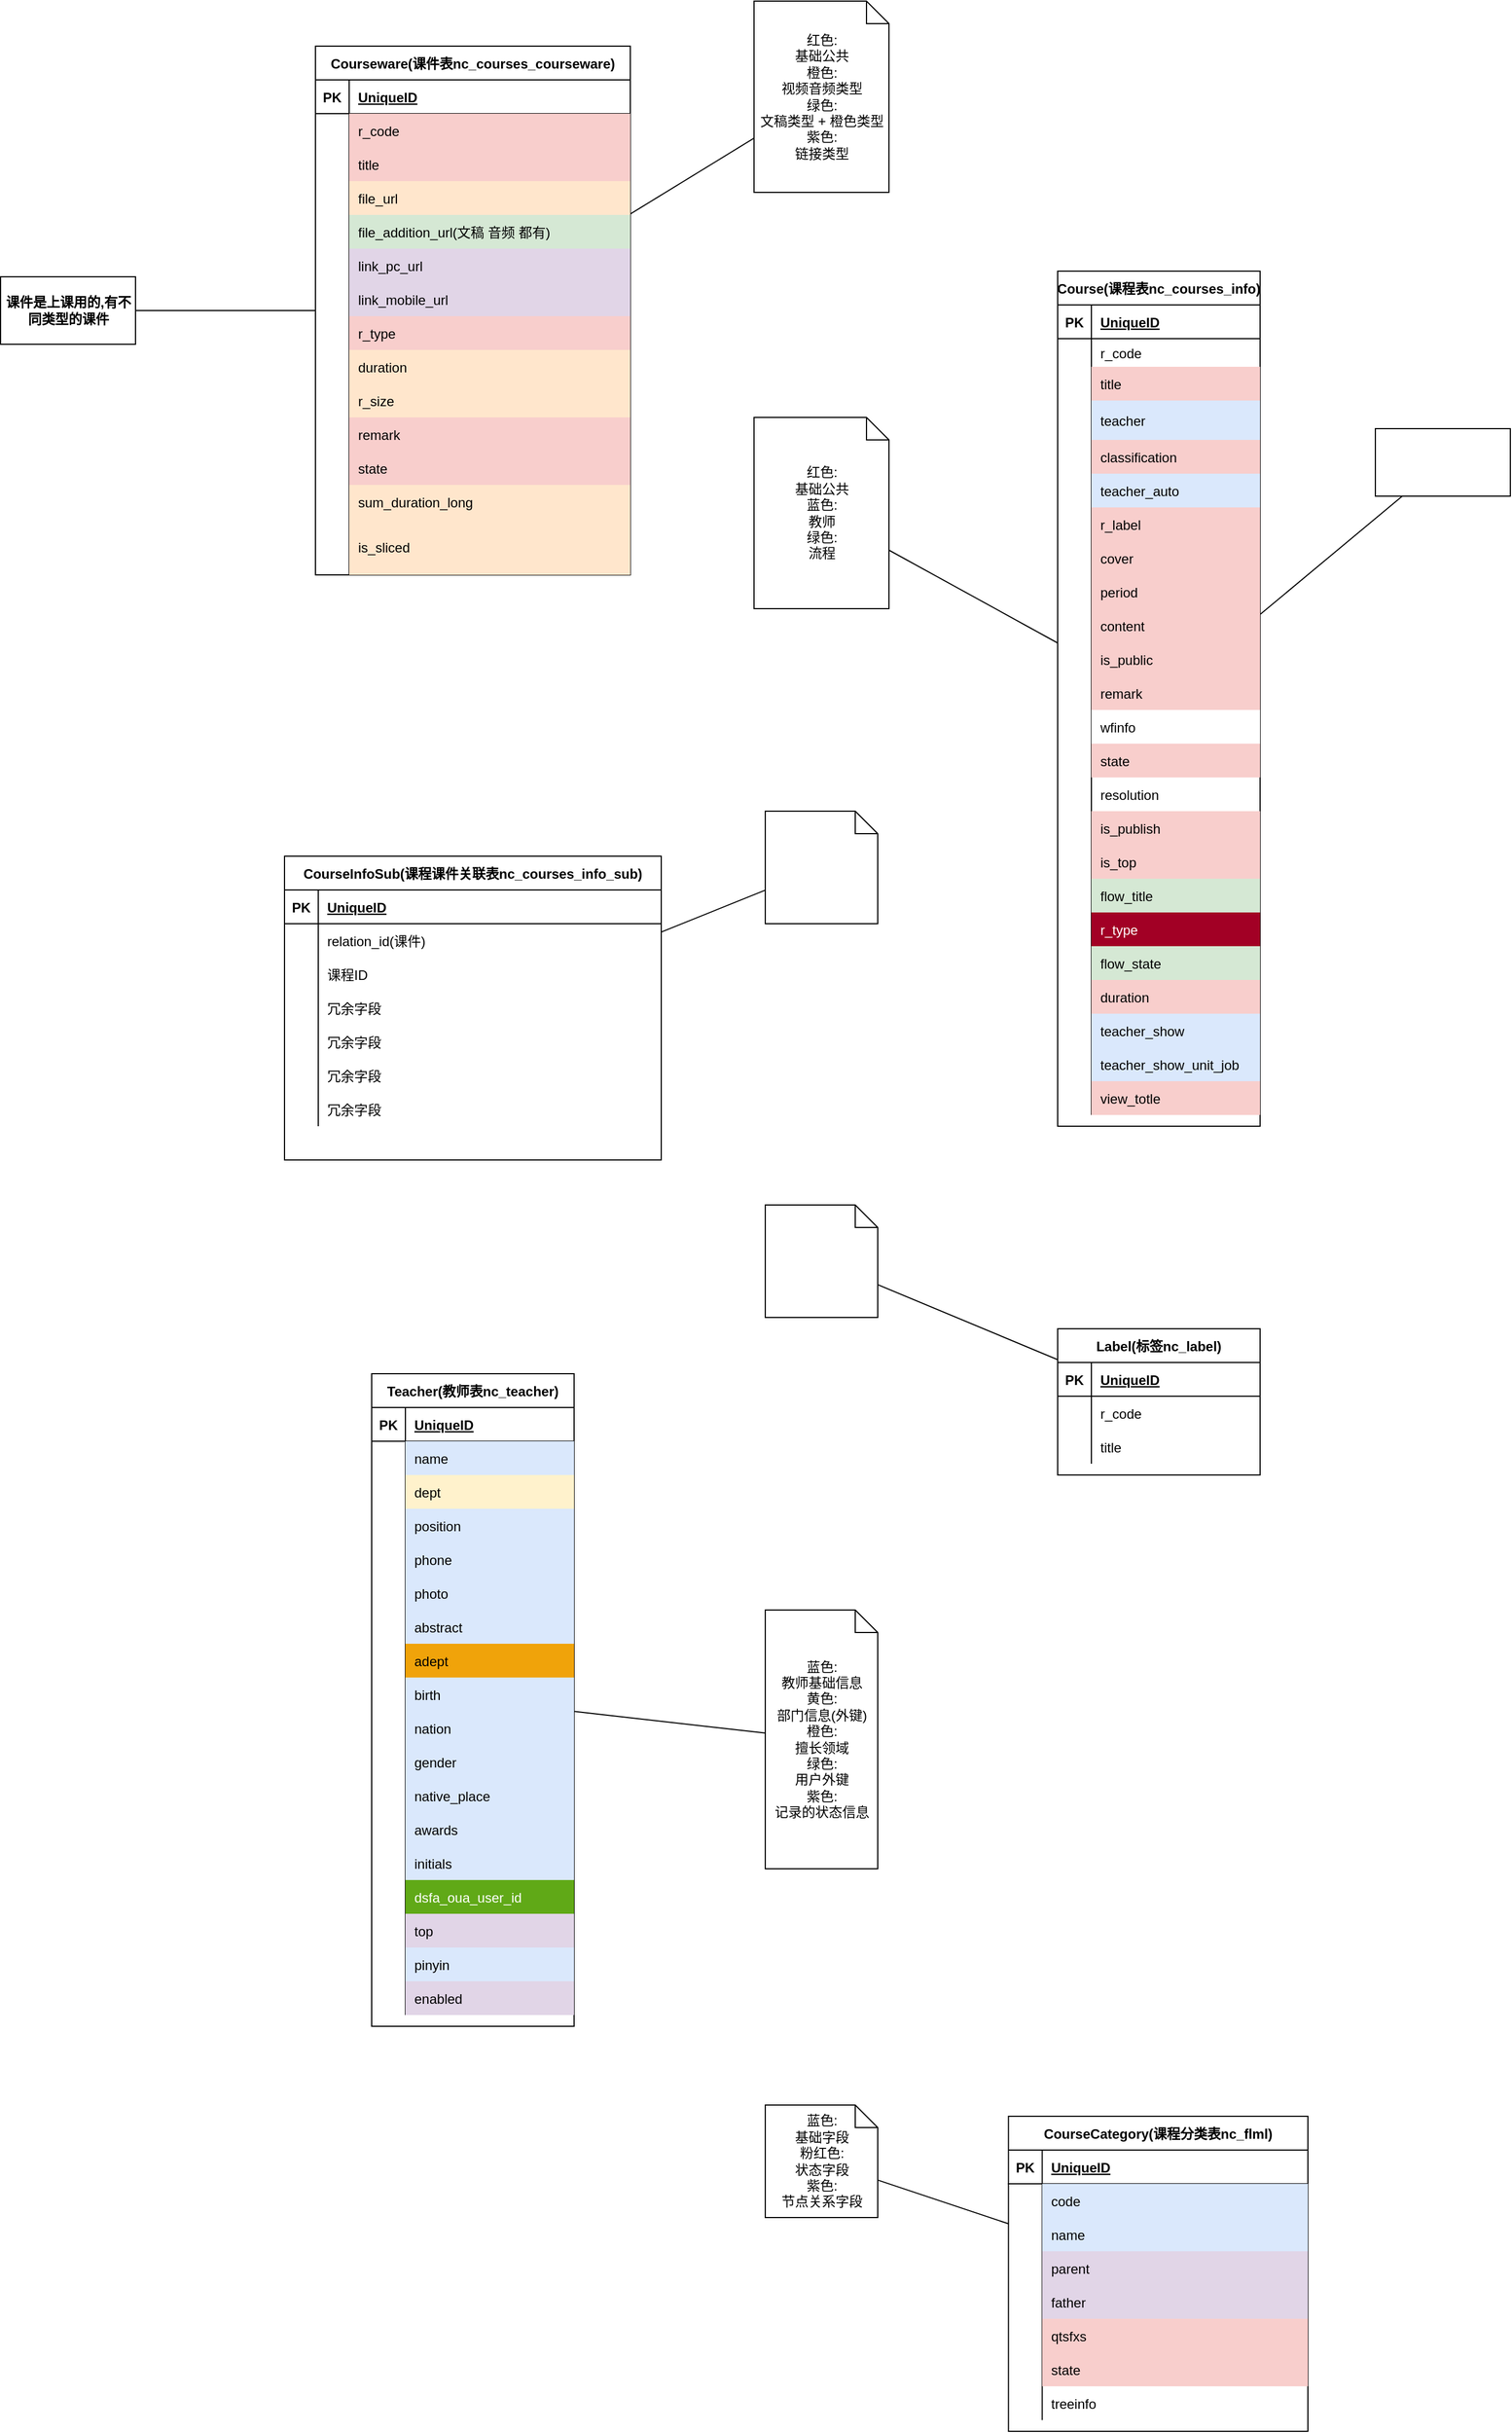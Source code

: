 <mxfile version="14.6.13" type="device"><diagram id="C5RBs43oDa-KdzZeNtuy" name="Page-1"><mxGraphModel dx="1408" dy="808" grid="1" gridSize="10" guides="1" tooltips="1" connect="1" arrows="1" fold="1" page="1" pageScale="1" pageWidth="3300" pageHeight="4681" math="0" shadow="0"><root><mxCell id="WIyWlLk6GJQsqaUBKTNV-0"/><mxCell id="WIyWlLk6GJQsqaUBKTNV-1" parent="WIyWlLk6GJQsqaUBKTNV-0"/><mxCell id="e8OFM7UDNZnepFnYGwiS-53" style="rounded=0;orthogonalLoop=1;jettySize=auto;html=1;endArrow=none;endFill=0;" parent="WIyWlLk6GJQsqaUBKTNV-1" source="e8OFM7UDNZnepFnYGwiS-0" target="e8OFM7UDNZnepFnYGwiS-52" edge="1"><mxGeometry relative="1" as="geometry"/></mxCell><mxCell id="C0WlkA5hTOCuRSp_M3wK-31" value="" style="edgeStyle=none;rounded=0;orthogonalLoop=1;jettySize=auto;html=1;endArrow=none;endFill=0;" edge="1" parent="WIyWlLk6GJQsqaUBKTNV-1" source="e8OFM7UDNZnepFnYGwiS-0" target="C0WlkA5hTOCuRSp_M3wK-30"><mxGeometry relative="1" as="geometry"/></mxCell><mxCell id="e8OFM7UDNZnepFnYGwiS-0" value="Courseware(课件表nc_courses_courseware)" style="shape=table;startSize=30;container=1;collapsible=1;childLayout=tableLayout;fixedRows=1;rowLines=0;fontStyle=1;align=center;resizeLast=1;" parent="WIyWlLk6GJQsqaUBKTNV-1" vertex="1"><mxGeometry x="1537.5" y="1190" width="280" height="470" as="geometry"><mxRectangle x="520" y="420" width="150" height="30" as="alternateBounds"/></mxGeometry></mxCell><mxCell id="e8OFM7UDNZnepFnYGwiS-1" value="" style="shape=partialRectangle;collapsible=0;dropTarget=0;pointerEvents=0;fillColor=none;top=0;left=0;bottom=1;right=0;points=[[0,0.5],[1,0.5]];portConstraint=eastwest;" parent="e8OFM7UDNZnepFnYGwiS-0" vertex="1"><mxGeometry y="30" width="280" height="30" as="geometry"/></mxCell><mxCell id="e8OFM7UDNZnepFnYGwiS-2" value="PK" style="shape=partialRectangle;connectable=0;fillColor=none;top=0;left=0;bottom=0;right=0;fontStyle=1;overflow=hidden;" parent="e8OFM7UDNZnepFnYGwiS-1" vertex="1"><mxGeometry width="30" height="30" as="geometry"/></mxCell><mxCell id="e8OFM7UDNZnepFnYGwiS-3" value="UniqueID" style="shape=partialRectangle;connectable=0;fillColor=none;top=0;left=0;bottom=0;right=0;align=left;spacingLeft=6;fontStyle=5;overflow=hidden;" parent="e8OFM7UDNZnepFnYGwiS-1" vertex="1"><mxGeometry x="30" width="250" height="30" as="geometry"/></mxCell><mxCell id="e8OFM7UDNZnepFnYGwiS-4" value="" style="shape=partialRectangle;collapsible=0;dropTarget=0;pointerEvents=0;fillColor=none;top=0;left=0;bottom=0;right=0;points=[[0,0.5],[1,0.5]];portConstraint=eastwest;" parent="e8OFM7UDNZnepFnYGwiS-0" vertex="1"><mxGeometry y="60" width="280" height="30" as="geometry"/></mxCell><mxCell id="e8OFM7UDNZnepFnYGwiS-5" value="" style="shape=partialRectangle;connectable=0;fillColor=none;top=0;left=0;bottom=0;right=0;editable=1;overflow=hidden;" parent="e8OFM7UDNZnepFnYGwiS-4" vertex="1"><mxGeometry width="30" height="30" as="geometry"/></mxCell><mxCell id="e8OFM7UDNZnepFnYGwiS-6" value="r_code" style="shape=partialRectangle;connectable=0;fillColor=#f8cecc;top=0;left=0;bottom=0;right=0;align=left;spacingLeft=6;overflow=hidden;strokeColor=#b85450;" parent="e8OFM7UDNZnepFnYGwiS-4" vertex="1"><mxGeometry x="30" width="250" height="30" as="geometry"/></mxCell><mxCell id="e8OFM7UDNZnepFnYGwiS-7" value="" style="shape=partialRectangle;collapsible=0;dropTarget=0;pointerEvents=0;fillColor=none;top=0;left=0;bottom=0;right=0;points=[[0,0.5],[1,0.5]];portConstraint=eastwest;" parent="e8OFM7UDNZnepFnYGwiS-0" vertex="1"><mxGeometry y="90" width="280" height="30" as="geometry"/></mxCell><mxCell id="e8OFM7UDNZnepFnYGwiS-8" value="" style="shape=partialRectangle;connectable=0;fillColor=none;top=0;left=0;bottom=0;right=0;editable=1;overflow=hidden;" parent="e8OFM7UDNZnepFnYGwiS-7" vertex="1"><mxGeometry width="30" height="30" as="geometry"/></mxCell><mxCell id="e8OFM7UDNZnepFnYGwiS-9" value="title" style="shape=partialRectangle;connectable=0;fillColor=#f8cecc;top=0;left=0;bottom=0;right=0;align=left;spacingLeft=6;overflow=hidden;strokeColor=#b85450;" parent="e8OFM7UDNZnepFnYGwiS-7" vertex="1"><mxGeometry x="30" width="250" height="30" as="geometry"/></mxCell><mxCell id="e8OFM7UDNZnepFnYGwiS-10" value="" style="shape=partialRectangle;collapsible=0;dropTarget=0;pointerEvents=0;fillColor=none;top=0;left=0;bottom=0;right=0;points=[[0,0.5],[1,0.5]];portConstraint=eastwest;" parent="e8OFM7UDNZnepFnYGwiS-0" vertex="1"><mxGeometry y="120" width="280" height="30" as="geometry"/></mxCell><mxCell id="e8OFM7UDNZnepFnYGwiS-11" value="" style="shape=partialRectangle;connectable=0;fillColor=none;top=0;left=0;bottom=0;right=0;editable=1;overflow=hidden;" parent="e8OFM7UDNZnepFnYGwiS-10" vertex="1"><mxGeometry width="30" height="30" as="geometry"/></mxCell><mxCell id="e8OFM7UDNZnepFnYGwiS-12" value="file_url" style="shape=partialRectangle;connectable=0;fillColor=#ffe6cc;top=0;left=0;bottom=0;right=0;align=left;spacingLeft=6;overflow=hidden;strokeColor=#d79b00;" parent="e8OFM7UDNZnepFnYGwiS-10" vertex="1"><mxGeometry x="30" width="250" height="30" as="geometry"/></mxCell><mxCell id="e8OFM7UDNZnepFnYGwiS-16" value="" style="shape=partialRectangle;collapsible=0;dropTarget=0;pointerEvents=0;fillColor=none;top=0;left=0;bottom=0;right=0;points=[[0,0.5],[1,0.5]];portConstraint=eastwest;" parent="e8OFM7UDNZnepFnYGwiS-0" vertex="1"><mxGeometry y="150" width="280" height="30" as="geometry"/></mxCell><mxCell id="e8OFM7UDNZnepFnYGwiS-17" value="" style="shape=partialRectangle;connectable=0;fillColor=none;top=0;left=0;bottom=0;right=0;editable=1;overflow=hidden;" parent="e8OFM7UDNZnepFnYGwiS-16" vertex="1"><mxGeometry width="30" height="30" as="geometry"/></mxCell><mxCell id="e8OFM7UDNZnepFnYGwiS-18" value="file_addition_url(文稿 音频 都有)" style="shape=partialRectangle;connectable=0;fillColor=#d5e8d4;top=0;left=0;bottom=0;right=0;align=left;spacingLeft=6;overflow=hidden;strokeColor=#82b366;" parent="e8OFM7UDNZnepFnYGwiS-16" vertex="1"><mxGeometry x="30" width="250" height="30" as="geometry"/></mxCell><mxCell id="e8OFM7UDNZnepFnYGwiS-19" value="" style="shape=partialRectangle;collapsible=0;dropTarget=0;pointerEvents=0;fillColor=none;top=0;left=0;bottom=0;right=0;points=[[0,0.5],[1,0.5]];portConstraint=eastwest;" parent="e8OFM7UDNZnepFnYGwiS-0" vertex="1"><mxGeometry y="180" width="280" height="30" as="geometry"/></mxCell><mxCell id="e8OFM7UDNZnepFnYGwiS-20" value="" style="shape=partialRectangle;connectable=0;fillColor=none;top=0;left=0;bottom=0;right=0;editable=1;overflow=hidden;" parent="e8OFM7UDNZnepFnYGwiS-19" vertex="1"><mxGeometry width="30" height="30" as="geometry"/></mxCell><mxCell id="e8OFM7UDNZnepFnYGwiS-21" value="link_pc_url" style="shape=partialRectangle;connectable=0;fillColor=#e1d5e7;top=0;left=0;bottom=0;right=0;align=left;spacingLeft=6;overflow=hidden;strokeColor=#9673a6;" parent="e8OFM7UDNZnepFnYGwiS-19" vertex="1"><mxGeometry x="30" width="250" height="30" as="geometry"/></mxCell><mxCell id="e8OFM7UDNZnepFnYGwiS-22" value="" style="shape=partialRectangle;collapsible=0;dropTarget=0;pointerEvents=0;fillColor=none;top=0;left=0;bottom=0;right=0;points=[[0,0.5],[1,0.5]];portConstraint=eastwest;" parent="e8OFM7UDNZnepFnYGwiS-0" vertex="1"><mxGeometry y="210" width="280" height="30" as="geometry"/></mxCell><mxCell id="e8OFM7UDNZnepFnYGwiS-23" value="" style="shape=partialRectangle;connectable=0;fillColor=none;top=0;left=0;bottom=0;right=0;editable=1;overflow=hidden;" parent="e8OFM7UDNZnepFnYGwiS-22" vertex="1"><mxGeometry width="30" height="30" as="geometry"/></mxCell><mxCell id="e8OFM7UDNZnepFnYGwiS-24" value="link_mobile_url" style="shape=partialRectangle;connectable=0;fillColor=#e1d5e7;top=0;left=0;bottom=0;right=0;align=left;spacingLeft=6;overflow=hidden;strokeColor=#9673a6;" parent="e8OFM7UDNZnepFnYGwiS-22" vertex="1"><mxGeometry x="30" width="250" height="30" as="geometry"/></mxCell><mxCell id="e8OFM7UDNZnepFnYGwiS-25" value="" style="shape=partialRectangle;collapsible=0;dropTarget=0;pointerEvents=0;fillColor=none;top=0;left=0;bottom=0;right=0;points=[[0,0.5],[1,0.5]];portConstraint=eastwest;" parent="e8OFM7UDNZnepFnYGwiS-0" vertex="1"><mxGeometry y="240" width="280" height="30" as="geometry"/></mxCell><mxCell id="e8OFM7UDNZnepFnYGwiS-26" value="" style="shape=partialRectangle;connectable=0;fillColor=none;top=0;left=0;bottom=0;right=0;editable=1;overflow=hidden;" parent="e8OFM7UDNZnepFnYGwiS-25" vertex="1"><mxGeometry width="30" height="30" as="geometry"/></mxCell><mxCell id="e8OFM7UDNZnepFnYGwiS-27" value="r_type" style="shape=partialRectangle;connectable=0;fillColor=#f8cecc;top=0;left=0;bottom=0;right=0;align=left;spacingLeft=6;overflow=hidden;strokeColor=#b85450;" parent="e8OFM7UDNZnepFnYGwiS-25" vertex="1"><mxGeometry x="30" width="250" height="30" as="geometry"/></mxCell><mxCell id="e8OFM7UDNZnepFnYGwiS-28" value="" style="shape=partialRectangle;collapsible=0;dropTarget=0;pointerEvents=0;fillColor=none;top=0;left=0;bottom=0;right=0;points=[[0,0.5],[1,0.5]];portConstraint=eastwest;" parent="e8OFM7UDNZnepFnYGwiS-0" vertex="1"><mxGeometry y="270" width="280" height="30" as="geometry"/></mxCell><mxCell id="e8OFM7UDNZnepFnYGwiS-29" value="" style="shape=partialRectangle;connectable=0;fillColor=none;top=0;left=0;bottom=0;right=0;editable=1;overflow=hidden;" parent="e8OFM7UDNZnepFnYGwiS-28" vertex="1"><mxGeometry width="30" height="30" as="geometry"/></mxCell><mxCell id="e8OFM7UDNZnepFnYGwiS-30" value="duration" style="shape=partialRectangle;connectable=0;fillColor=#ffe6cc;top=0;left=0;bottom=0;right=0;align=left;spacingLeft=6;overflow=hidden;strokeColor=#d79b00;" parent="e8OFM7UDNZnepFnYGwiS-28" vertex="1"><mxGeometry x="30" width="250" height="30" as="geometry"/></mxCell><mxCell id="e8OFM7UDNZnepFnYGwiS-31" value="" style="shape=partialRectangle;collapsible=0;dropTarget=0;pointerEvents=0;fillColor=none;top=0;left=0;bottom=0;right=0;points=[[0,0.5],[1,0.5]];portConstraint=eastwest;" parent="e8OFM7UDNZnepFnYGwiS-0" vertex="1"><mxGeometry y="300" width="280" height="30" as="geometry"/></mxCell><mxCell id="e8OFM7UDNZnepFnYGwiS-32" value="" style="shape=partialRectangle;connectable=0;fillColor=none;top=0;left=0;bottom=0;right=0;editable=1;overflow=hidden;" parent="e8OFM7UDNZnepFnYGwiS-31" vertex="1"><mxGeometry width="30" height="30" as="geometry"/></mxCell><mxCell id="e8OFM7UDNZnepFnYGwiS-33" value="r_size" style="shape=partialRectangle;connectable=0;fillColor=#ffe6cc;top=0;left=0;bottom=0;right=0;align=left;spacingLeft=6;overflow=hidden;strokeColor=#d79b00;" parent="e8OFM7UDNZnepFnYGwiS-31" vertex="1"><mxGeometry x="30" width="250" height="30" as="geometry"/></mxCell><mxCell id="e8OFM7UDNZnepFnYGwiS-34" value="" style="shape=partialRectangle;collapsible=0;dropTarget=0;pointerEvents=0;fillColor=none;top=0;left=0;bottom=0;right=0;points=[[0,0.5],[1,0.5]];portConstraint=eastwest;" parent="e8OFM7UDNZnepFnYGwiS-0" vertex="1"><mxGeometry y="330" width="280" height="30" as="geometry"/></mxCell><mxCell id="e8OFM7UDNZnepFnYGwiS-35" value="" style="shape=partialRectangle;connectable=0;fillColor=none;top=0;left=0;bottom=0;right=0;editable=1;overflow=hidden;" parent="e8OFM7UDNZnepFnYGwiS-34" vertex="1"><mxGeometry width="30" height="30" as="geometry"/></mxCell><mxCell id="e8OFM7UDNZnepFnYGwiS-36" value="remark" style="shape=partialRectangle;connectable=0;fillColor=#f8cecc;top=0;left=0;bottom=0;right=0;align=left;spacingLeft=6;overflow=hidden;strokeColor=#b85450;" parent="e8OFM7UDNZnepFnYGwiS-34" vertex="1"><mxGeometry x="30" width="250" height="30" as="geometry"/></mxCell><mxCell id="e8OFM7UDNZnepFnYGwiS-37" value="" style="shape=partialRectangle;collapsible=0;dropTarget=0;pointerEvents=0;fillColor=none;top=0;left=0;bottom=0;right=0;points=[[0,0.5],[1,0.5]];portConstraint=eastwest;" parent="e8OFM7UDNZnepFnYGwiS-0" vertex="1"><mxGeometry y="360" width="280" height="30" as="geometry"/></mxCell><mxCell id="e8OFM7UDNZnepFnYGwiS-38" value="" style="shape=partialRectangle;connectable=0;fillColor=none;top=0;left=0;bottom=0;right=0;editable=1;overflow=hidden;" parent="e8OFM7UDNZnepFnYGwiS-37" vertex="1"><mxGeometry width="30" height="30" as="geometry"/></mxCell><mxCell id="e8OFM7UDNZnepFnYGwiS-39" value="state" style="shape=partialRectangle;connectable=0;fillColor=#f8cecc;top=0;left=0;bottom=0;right=0;align=left;spacingLeft=6;overflow=hidden;strokeColor=#b85450;" parent="e8OFM7UDNZnepFnYGwiS-37" vertex="1"><mxGeometry x="30" width="250" height="30" as="geometry"/></mxCell><mxCell id="e8OFM7UDNZnepFnYGwiS-40" value="" style="shape=partialRectangle;collapsible=0;dropTarget=0;pointerEvents=0;fillColor=none;top=0;left=0;bottom=0;right=0;points=[[0,0.5],[1,0.5]];portConstraint=eastwest;" parent="e8OFM7UDNZnepFnYGwiS-0" vertex="1"><mxGeometry y="390" width="280" height="30" as="geometry"/></mxCell><mxCell id="e8OFM7UDNZnepFnYGwiS-41" value="" style="shape=partialRectangle;connectable=0;fillColor=none;top=0;left=0;bottom=0;right=0;editable=1;overflow=hidden;" parent="e8OFM7UDNZnepFnYGwiS-40" vertex="1"><mxGeometry width="30" height="30" as="geometry"/></mxCell><mxCell id="e8OFM7UDNZnepFnYGwiS-42" value="sum_duration_long" style="shape=partialRectangle;connectable=0;fillColor=#ffe6cc;top=0;left=0;bottom=0;right=0;align=left;spacingLeft=6;overflow=hidden;strokeColor=#d79b00;" parent="e8OFM7UDNZnepFnYGwiS-40" vertex="1"><mxGeometry x="30" width="250" height="30" as="geometry"/></mxCell><mxCell id="e8OFM7UDNZnepFnYGwiS-43" value="" style="shape=partialRectangle;collapsible=0;dropTarget=0;pointerEvents=0;fillColor=none;top=0;left=0;bottom=0;right=0;points=[[0,0.5],[1,0.5]];portConstraint=eastwest;" parent="e8OFM7UDNZnepFnYGwiS-0" vertex="1"><mxGeometry y="420" width="280" height="50" as="geometry"/></mxCell><mxCell id="e8OFM7UDNZnepFnYGwiS-44" value="" style="shape=partialRectangle;connectable=0;fillColor=none;top=0;left=0;bottom=0;right=0;editable=1;overflow=hidden;" parent="e8OFM7UDNZnepFnYGwiS-43" vertex="1"><mxGeometry width="30" height="50" as="geometry"/></mxCell><mxCell id="e8OFM7UDNZnepFnYGwiS-45" value="is_sliced" style="shape=partialRectangle;connectable=0;fillColor=#ffe6cc;top=0;left=0;bottom=0;right=0;align=left;spacingLeft=6;overflow=hidden;strokeColor=#d79b00;" parent="e8OFM7UDNZnepFnYGwiS-43" vertex="1"><mxGeometry x="30" width="250" height="50" as="geometry"/></mxCell><mxCell id="e8OFM7UDNZnepFnYGwiS-52" value="红色:&lt;br&gt;基础公共&lt;br&gt;橙色:&lt;br&gt;视频音频类型&lt;br&gt;绿色:&lt;br&gt;文稿类型 + 橙色类型&lt;br&gt;紫色:&lt;br&gt;链接类型" style="shape=note;size=20;whiteSpace=wrap;html=1;" parent="WIyWlLk6GJQsqaUBKTNV-1" vertex="1"><mxGeometry x="1927.5" y="1150" width="120" height="170" as="geometry"/></mxCell><mxCell id="e8OFM7UDNZnepFnYGwiS-276" style="rounded=0;orthogonalLoop=1;jettySize=auto;html=1;endArrow=none;endFill=0;" parent="WIyWlLk6GJQsqaUBKTNV-1" source="e8OFM7UDNZnepFnYGwiS-54" target="e8OFM7UDNZnepFnYGwiS-275" edge="1"><mxGeometry relative="1" as="geometry"/></mxCell><mxCell id="C0WlkA5hTOCuRSp_M3wK-36" value="" style="edgeStyle=none;rounded=0;orthogonalLoop=1;jettySize=auto;html=1;endArrow=none;endFill=0;" edge="1" parent="WIyWlLk6GJQsqaUBKTNV-1" source="e8OFM7UDNZnepFnYGwiS-54" target="C0WlkA5hTOCuRSp_M3wK-35"><mxGeometry relative="1" as="geometry"/></mxCell><mxCell id="e8OFM7UDNZnepFnYGwiS-54" value="Course(课程表nc_courses_info)" style="shape=table;startSize=30;container=1;collapsible=1;childLayout=tableLayout;fixedRows=1;rowLines=0;fontStyle=1;align=center;resizeLast=1;" parent="WIyWlLk6GJQsqaUBKTNV-1" vertex="1"><mxGeometry x="2197.5" y="1390" width="180" height="760" as="geometry"><mxRectangle x="770" y="610" width="120" height="30" as="alternateBounds"/></mxGeometry></mxCell><mxCell id="e8OFM7UDNZnepFnYGwiS-55" value="" style="shape=partialRectangle;collapsible=0;dropTarget=0;pointerEvents=0;fillColor=none;top=0;left=0;bottom=1;right=0;points=[[0,0.5],[1,0.5]];portConstraint=eastwest;" parent="e8OFM7UDNZnepFnYGwiS-54" vertex="1"><mxGeometry y="30" width="180" height="30" as="geometry"/></mxCell><mxCell id="e8OFM7UDNZnepFnYGwiS-56" value="PK" style="shape=partialRectangle;connectable=0;fillColor=none;top=0;left=0;bottom=0;right=0;fontStyle=1;overflow=hidden;" parent="e8OFM7UDNZnepFnYGwiS-55" vertex="1"><mxGeometry width="30" height="30" as="geometry"/></mxCell><mxCell id="e8OFM7UDNZnepFnYGwiS-57" value="UniqueID" style="shape=partialRectangle;connectable=0;fillColor=none;top=0;left=0;bottom=0;right=0;align=left;spacingLeft=6;fontStyle=5;overflow=hidden;" parent="e8OFM7UDNZnepFnYGwiS-55" vertex="1"><mxGeometry x="30" width="150" height="30" as="geometry"/></mxCell><mxCell id="e8OFM7UDNZnepFnYGwiS-58" value="" style="shape=partialRectangle;collapsible=0;dropTarget=0;pointerEvents=0;fillColor=none;top=0;left=0;bottom=0;right=0;points=[[0,0.5],[1,0.5]];portConstraint=eastwest;" parent="e8OFM7UDNZnepFnYGwiS-54" vertex="1"><mxGeometry y="60" width="180" height="25" as="geometry"/></mxCell><mxCell id="e8OFM7UDNZnepFnYGwiS-59" value="" style="shape=partialRectangle;connectable=0;fillColor=none;top=0;left=0;bottom=0;right=0;editable=1;overflow=hidden;" parent="e8OFM7UDNZnepFnYGwiS-58" vertex="1"><mxGeometry width="30" height="25" as="geometry"/></mxCell><mxCell id="e8OFM7UDNZnepFnYGwiS-60" value="r_code" style="shape=partialRectangle;connectable=0;fillColor=none;top=0;left=0;bottom=0;right=0;align=left;spacingLeft=6;overflow=hidden;" parent="e8OFM7UDNZnepFnYGwiS-58" vertex="1"><mxGeometry x="30" width="150" height="25" as="geometry"/></mxCell><mxCell id="e8OFM7UDNZnepFnYGwiS-61" value="" style="shape=partialRectangle;collapsible=0;dropTarget=0;pointerEvents=0;fillColor=none;top=0;left=0;bottom=0;right=0;points=[[0,0.5],[1,0.5]];portConstraint=eastwest;" parent="e8OFM7UDNZnepFnYGwiS-54" vertex="1"><mxGeometry y="85" width="180" height="30" as="geometry"/></mxCell><mxCell id="e8OFM7UDNZnepFnYGwiS-62" value="" style="shape=partialRectangle;connectable=0;fillColor=none;top=0;left=0;bottom=0;right=0;editable=1;overflow=hidden;" parent="e8OFM7UDNZnepFnYGwiS-61" vertex="1"><mxGeometry width="30" height="30" as="geometry"/></mxCell><mxCell id="e8OFM7UDNZnepFnYGwiS-63" value="title" style="shape=partialRectangle;connectable=0;fillColor=#f8cecc;top=0;left=0;bottom=0;right=0;align=left;spacingLeft=6;overflow=hidden;strokeColor=#b85450;" parent="e8OFM7UDNZnepFnYGwiS-61" vertex="1"><mxGeometry x="30" width="150" height="30" as="geometry"/></mxCell><mxCell id="e8OFM7UDNZnepFnYGwiS-71" value="" style="shape=partialRectangle;collapsible=0;dropTarget=0;pointerEvents=0;fillColor=none;top=0;left=0;bottom=0;right=0;points=[[0,0.5],[1,0.5]];portConstraint=eastwest;" parent="e8OFM7UDNZnepFnYGwiS-54" vertex="1"><mxGeometry y="115" width="180" height="35" as="geometry"/></mxCell><mxCell id="e8OFM7UDNZnepFnYGwiS-72" value="" style="shape=partialRectangle;connectable=0;fillColor=none;top=0;left=0;bottom=0;right=0;editable=1;overflow=hidden;" parent="e8OFM7UDNZnepFnYGwiS-71" vertex="1"><mxGeometry width="30" height="35" as="geometry"/></mxCell><mxCell id="e8OFM7UDNZnepFnYGwiS-73" value="teacher" style="shape=partialRectangle;connectable=0;fillColor=#dae8fc;top=0;left=0;bottom=0;right=0;align=left;spacingLeft=6;overflow=hidden;strokeColor=#6c8ebf;" parent="e8OFM7UDNZnepFnYGwiS-71" vertex="1"><mxGeometry x="30" width="150" height="35" as="geometry"/></mxCell><mxCell id="e8OFM7UDNZnepFnYGwiS-64" value="" style="shape=partialRectangle;collapsible=0;dropTarget=0;pointerEvents=0;fillColor=none;top=0;left=0;bottom=0;right=0;points=[[0,0.5],[1,0.5]];portConstraint=eastwest;" parent="e8OFM7UDNZnepFnYGwiS-54" vertex="1"><mxGeometry y="150" width="180" height="30" as="geometry"/></mxCell><mxCell id="e8OFM7UDNZnepFnYGwiS-65" value="" style="shape=partialRectangle;connectable=0;fillColor=none;top=0;left=0;bottom=0;right=0;editable=1;overflow=hidden;" parent="e8OFM7UDNZnepFnYGwiS-64" vertex="1"><mxGeometry width="30" height="30" as="geometry"/></mxCell><mxCell id="e8OFM7UDNZnepFnYGwiS-66" value="classification" style="shape=partialRectangle;connectable=0;fillColor=#f8cecc;top=0;left=0;bottom=0;right=0;align=left;spacingLeft=6;overflow=hidden;strokeColor=#b85450;" parent="e8OFM7UDNZnepFnYGwiS-64" vertex="1"><mxGeometry x="30" width="150" height="30" as="geometry"/></mxCell><mxCell id="e8OFM7UDNZnepFnYGwiS-74" value="" style="shape=partialRectangle;collapsible=0;dropTarget=0;pointerEvents=0;fillColor=none;top=0;left=0;bottom=0;right=0;points=[[0,0.5],[1,0.5]];portConstraint=eastwest;" parent="e8OFM7UDNZnepFnYGwiS-54" vertex="1"><mxGeometry y="180" width="180" height="30" as="geometry"/></mxCell><mxCell id="e8OFM7UDNZnepFnYGwiS-75" value="" style="shape=partialRectangle;connectable=0;fillColor=none;top=0;left=0;bottom=0;right=0;editable=1;overflow=hidden;" parent="e8OFM7UDNZnepFnYGwiS-74" vertex="1"><mxGeometry width="30" height="30" as="geometry"/></mxCell><mxCell id="e8OFM7UDNZnepFnYGwiS-76" value="teacher_auto" style="shape=partialRectangle;connectable=0;fillColor=#dae8fc;top=0;left=0;bottom=0;right=0;align=left;spacingLeft=6;overflow=hidden;strokeColor=#6c8ebf;" parent="e8OFM7UDNZnepFnYGwiS-74" vertex="1"><mxGeometry x="30" width="150" height="30" as="geometry"/></mxCell><mxCell id="e8OFM7UDNZnepFnYGwiS-77" value="" style="shape=partialRectangle;collapsible=0;dropTarget=0;pointerEvents=0;fillColor=none;top=0;left=0;bottom=0;right=0;points=[[0,0.5],[1,0.5]];portConstraint=eastwest;" parent="e8OFM7UDNZnepFnYGwiS-54" vertex="1"><mxGeometry y="210" width="180" height="30" as="geometry"/></mxCell><mxCell id="e8OFM7UDNZnepFnYGwiS-78" value="" style="shape=partialRectangle;connectable=0;fillColor=none;top=0;left=0;bottom=0;right=0;editable=1;overflow=hidden;" parent="e8OFM7UDNZnepFnYGwiS-77" vertex="1"><mxGeometry width="30" height="30" as="geometry"/></mxCell><mxCell id="e8OFM7UDNZnepFnYGwiS-79" value="r_label" style="shape=partialRectangle;connectable=0;fillColor=#f8cecc;top=0;left=0;bottom=0;right=0;align=left;spacingLeft=6;overflow=hidden;strokeColor=#b85450;" parent="e8OFM7UDNZnepFnYGwiS-77" vertex="1"><mxGeometry x="30" width="150" height="30" as="geometry"/></mxCell><mxCell id="e8OFM7UDNZnepFnYGwiS-80" value="" style="shape=partialRectangle;collapsible=0;dropTarget=0;pointerEvents=0;fillColor=none;top=0;left=0;bottom=0;right=0;points=[[0,0.5],[1,0.5]];portConstraint=eastwest;" parent="e8OFM7UDNZnepFnYGwiS-54" vertex="1"><mxGeometry y="240" width="180" height="30" as="geometry"/></mxCell><mxCell id="e8OFM7UDNZnepFnYGwiS-81" value="" style="shape=partialRectangle;connectable=0;fillColor=none;top=0;left=0;bottom=0;right=0;editable=1;overflow=hidden;" parent="e8OFM7UDNZnepFnYGwiS-80" vertex="1"><mxGeometry width="30" height="30" as="geometry"/></mxCell><mxCell id="e8OFM7UDNZnepFnYGwiS-82" value="cover" style="shape=partialRectangle;connectable=0;fillColor=#f8cecc;top=0;left=0;bottom=0;right=0;align=left;spacingLeft=6;overflow=hidden;strokeColor=#b85450;" parent="e8OFM7UDNZnepFnYGwiS-80" vertex="1"><mxGeometry x="30" width="150" height="30" as="geometry"/></mxCell><mxCell id="e8OFM7UDNZnepFnYGwiS-83" value="" style="shape=partialRectangle;collapsible=0;dropTarget=0;pointerEvents=0;fillColor=none;top=0;left=0;bottom=0;right=0;points=[[0,0.5],[1,0.5]];portConstraint=eastwest;" parent="e8OFM7UDNZnepFnYGwiS-54" vertex="1"><mxGeometry y="270" width="180" height="30" as="geometry"/></mxCell><mxCell id="e8OFM7UDNZnepFnYGwiS-84" value="" style="shape=partialRectangle;connectable=0;fillColor=none;top=0;left=0;bottom=0;right=0;editable=1;overflow=hidden;" parent="e8OFM7UDNZnepFnYGwiS-83" vertex="1"><mxGeometry width="30" height="30" as="geometry"/></mxCell><mxCell id="e8OFM7UDNZnepFnYGwiS-85" value="period" style="shape=partialRectangle;connectable=0;fillColor=#f8cecc;top=0;left=0;bottom=0;right=0;align=left;spacingLeft=6;overflow=hidden;strokeColor=#b85450;" parent="e8OFM7UDNZnepFnYGwiS-83" vertex="1"><mxGeometry x="30" width="150" height="30" as="geometry"/></mxCell><mxCell id="e8OFM7UDNZnepFnYGwiS-86" value="" style="shape=partialRectangle;collapsible=0;dropTarget=0;pointerEvents=0;fillColor=none;top=0;left=0;bottom=0;right=0;points=[[0,0.5],[1,0.5]];portConstraint=eastwest;" parent="e8OFM7UDNZnepFnYGwiS-54" vertex="1"><mxGeometry y="300" width="180" height="30" as="geometry"/></mxCell><mxCell id="e8OFM7UDNZnepFnYGwiS-87" value="" style="shape=partialRectangle;connectable=0;fillColor=none;top=0;left=0;bottom=0;right=0;editable=1;overflow=hidden;" parent="e8OFM7UDNZnepFnYGwiS-86" vertex="1"><mxGeometry width="30" height="30" as="geometry"/></mxCell><mxCell id="e8OFM7UDNZnepFnYGwiS-88" value="content" style="shape=partialRectangle;connectable=0;fillColor=#f8cecc;top=0;left=0;bottom=0;right=0;align=left;spacingLeft=6;overflow=hidden;strokeColor=#b85450;" parent="e8OFM7UDNZnepFnYGwiS-86" vertex="1"><mxGeometry x="30" width="150" height="30" as="geometry"/></mxCell><mxCell id="e8OFM7UDNZnepFnYGwiS-89" value="" style="shape=partialRectangle;collapsible=0;dropTarget=0;pointerEvents=0;fillColor=none;top=0;left=0;bottom=0;right=0;points=[[0,0.5],[1,0.5]];portConstraint=eastwest;" parent="e8OFM7UDNZnepFnYGwiS-54" vertex="1"><mxGeometry y="330" width="180" height="30" as="geometry"/></mxCell><mxCell id="e8OFM7UDNZnepFnYGwiS-90" value="" style="shape=partialRectangle;connectable=0;fillColor=none;top=0;left=0;bottom=0;right=0;editable=1;overflow=hidden;" parent="e8OFM7UDNZnepFnYGwiS-89" vertex="1"><mxGeometry width="30" height="30" as="geometry"/></mxCell><mxCell id="e8OFM7UDNZnepFnYGwiS-91" value="is_public" style="shape=partialRectangle;connectable=0;fillColor=#f8cecc;top=0;left=0;bottom=0;right=0;align=left;spacingLeft=6;overflow=hidden;strokeColor=#b85450;" parent="e8OFM7UDNZnepFnYGwiS-89" vertex="1"><mxGeometry x="30" width="150" height="30" as="geometry"/></mxCell><mxCell id="e8OFM7UDNZnepFnYGwiS-92" value="" style="shape=partialRectangle;collapsible=0;dropTarget=0;pointerEvents=0;fillColor=none;top=0;left=0;bottom=0;right=0;points=[[0,0.5],[1,0.5]];portConstraint=eastwest;" parent="e8OFM7UDNZnepFnYGwiS-54" vertex="1"><mxGeometry y="360" width="180" height="30" as="geometry"/></mxCell><mxCell id="e8OFM7UDNZnepFnYGwiS-93" value="" style="shape=partialRectangle;connectable=0;fillColor=none;top=0;left=0;bottom=0;right=0;editable=1;overflow=hidden;" parent="e8OFM7UDNZnepFnYGwiS-92" vertex="1"><mxGeometry width="30" height="30" as="geometry"/></mxCell><mxCell id="e8OFM7UDNZnepFnYGwiS-94" value="remark" style="shape=partialRectangle;connectable=0;fillColor=#f8cecc;top=0;left=0;bottom=0;right=0;align=left;spacingLeft=6;overflow=hidden;strokeColor=#b85450;" parent="e8OFM7UDNZnepFnYGwiS-92" vertex="1"><mxGeometry x="30" width="150" height="30" as="geometry"/></mxCell><mxCell id="e8OFM7UDNZnepFnYGwiS-95" value="" style="shape=partialRectangle;collapsible=0;dropTarget=0;pointerEvents=0;fillColor=none;top=0;left=0;bottom=0;right=0;points=[[0,0.5],[1,0.5]];portConstraint=eastwest;" parent="e8OFM7UDNZnepFnYGwiS-54" vertex="1"><mxGeometry y="390" width="180" height="30" as="geometry"/></mxCell><mxCell id="e8OFM7UDNZnepFnYGwiS-96" value="&#10;&#10;&lt;span style=&quot;color: rgb(96, 98, 102); font-size: 14px; font-style: normal; font-weight: 400; letter-spacing: normal; text-align: center; text-indent: 0px; text-transform: none; word-spacing: 0px; background-color: rgb(245, 247, 250); display: inline; float: none;&quot;&gt;wfinfo&lt;/span&gt;&#10;&#10;" style="shape=partialRectangle;connectable=0;fillColor=none;top=0;left=0;bottom=0;right=0;editable=1;overflow=hidden;" parent="e8OFM7UDNZnepFnYGwiS-95" vertex="1"><mxGeometry width="30" height="30" as="geometry"/></mxCell><mxCell id="e8OFM7UDNZnepFnYGwiS-97" value="wfinfo" style="shape=partialRectangle;connectable=0;top=0;left=0;bottom=0;right=0;align=left;spacingLeft=6;overflow=hidden;" parent="e8OFM7UDNZnepFnYGwiS-95" vertex="1"><mxGeometry x="30" width="150" height="30" as="geometry"/></mxCell><mxCell id="e8OFM7UDNZnepFnYGwiS-98" value="" style="shape=partialRectangle;collapsible=0;dropTarget=0;pointerEvents=0;fillColor=none;top=0;left=0;bottom=0;right=0;points=[[0,0.5],[1,0.5]];portConstraint=eastwest;" parent="e8OFM7UDNZnepFnYGwiS-54" vertex="1"><mxGeometry y="420" width="180" height="30" as="geometry"/></mxCell><mxCell id="e8OFM7UDNZnepFnYGwiS-99" value="" style="shape=partialRectangle;connectable=0;fillColor=none;top=0;left=0;bottom=0;right=0;editable=1;overflow=hidden;" parent="e8OFM7UDNZnepFnYGwiS-98" vertex="1"><mxGeometry width="30" height="30" as="geometry"/></mxCell><mxCell id="e8OFM7UDNZnepFnYGwiS-100" value="state" style="shape=partialRectangle;connectable=0;fillColor=#f8cecc;top=0;left=0;bottom=0;right=0;align=left;spacingLeft=6;overflow=hidden;strokeColor=#b85450;" parent="e8OFM7UDNZnepFnYGwiS-98" vertex="1"><mxGeometry x="30" width="150" height="30" as="geometry"/></mxCell><mxCell id="e8OFM7UDNZnepFnYGwiS-101" value="" style="shape=partialRectangle;collapsible=0;dropTarget=0;pointerEvents=0;fillColor=none;top=0;left=0;bottom=0;right=0;points=[[0,0.5],[1,0.5]];portConstraint=eastwest;" parent="e8OFM7UDNZnepFnYGwiS-54" vertex="1"><mxGeometry y="450" width="180" height="30" as="geometry"/></mxCell><mxCell id="e8OFM7UDNZnepFnYGwiS-102" value="" style="shape=partialRectangle;connectable=0;fillColor=none;top=0;left=0;bottom=0;right=0;editable=1;overflow=hidden;" parent="e8OFM7UDNZnepFnYGwiS-101" vertex="1"><mxGeometry width="30" height="30" as="geometry"/></mxCell><mxCell id="e8OFM7UDNZnepFnYGwiS-103" value="resolution" style="shape=partialRectangle;connectable=0;fillColor=none;top=0;left=0;bottom=0;right=0;align=left;spacingLeft=6;overflow=hidden;" parent="e8OFM7UDNZnepFnYGwiS-101" vertex="1"><mxGeometry x="30" width="150" height="30" as="geometry"/></mxCell><mxCell id="e8OFM7UDNZnepFnYGwiS-104" value="" style="shape=partialRectangle;collapsible=0;dropTarget=0;pointerEvents=0;fillColor=none;top=0;left=0;bottom=0;right=0;points=[[0,0.5],[1,0.5]];portConstraint=eastwest;" parent="e8OFM7UDNZnepFnYGwiS-54" vertex="1"><mxGeometry y="480" width="180" height="30" as="geometry"/></mxCell><mxCell id="e8OFM7UDNZnepFnYGwiS-105" value="" style="shape=partialRectangle;connectable=0;fillColor=none;top=0;left=0;bottom=0;right=0;editable=1;overflow=hidden;" parent="e8OFM7UDNZnepFnYGwiS-104" vertex="1"><mxGeometry width="30" height="30" as="geometry"/></mxCell><mxCell id="e8OFM7UDNZnepFnYGwiS-106" value="is_publish" style="shape=partialRectangle;connectable=0;fillColor=#f8cecc;top=0;left=0;bottom=0;right=0;align=left;spacingLeft=6;overflow=hidden;strokeColor=#b85450;" parent="e8OFM7UDNZnepFnYGwiS-104" vertex="1"><mxGeometry x="30" width="150" height="30" as="geometry"/></mxCell><mxCell id="e8OFM7UDNZnepFnYGwiS-107" value="" style="shape=partialRectangle;collapsible=0;dropTarget=0;pointerEvents=0;fillColor=none;top=0;left=0;bottom=0;right=0;points=[[0,0.5],[1,0.5]];portConstraint=eastwest;" parent="e8OFM7UDNZnepFnYGwiS-54" vertex="1"><mxGeometry y="510" width="180" height="30" as="geometry"/></mxCell><mxCell id="e8OFM7UDNZnepFnYGwiS-108" value="" style="shape=partialRectangle;connectable=0;fillColor=none;top=0;left=0;bottom=0;right=0;editable=1;overflow=hidden;" parent="e8OFM7UDNZnepFnYGwiS-107" vertex="1"><mxGeometry width="30" height="30" as="geometry"/></mxCell><mxCell id="e8OFM7UDNZnepFnYGwiS-109" value="is_top" style="shape=partialRectangle;connectable=0;fillColor=#f8cecc;top=0;left=0;bottom=0;right=0;align=left;spacingLeft=6;overflow=hidden;strokeColor=#b85450;" parent="e8OFM7UDNZnepFnYGwiS-107" vertex="1"><mxGeometry x="30" width="150" height="30" as="geometry"/></mxCell><mxCell id="e8OFM7UDNZnepFnYGwiS-110" value="" style="shape=partialRectangle;collapsible=0;dropTarget=0;pointerEvents=0;fillColor=none;top=0;left=0;bottom=0;right=0;points=[[0,0.5],[1,0.5]];portConstraint=eastwest;" parent="e8OFM7UDNZnepFnYGwiS-54" vertex="1"><mxGeometry y="540" width="180" height="30" as="geometry"/></mxCell><mxCell id="e8OFM7UDNZnepFnYGwiS-111" value="" style="shape=partialRectangle;connectable=0;fillColor=none;top=0;left=0;bottom=0;right=0;editable=1;overflow=hidden;" parent="e8OFM7UDNZnepFnYGwiS-110" vertex="1"><mxGeometry width="30" height="30" as="geometry"/></mxCell><mxCell id="e8OFM7UDNZnepFnYGwiS-112" value="flow_title" style="shape=partialRectangle;connectable=0;fillColor=#d5e8d4;top=0;left=0;bottom=0;right=0;align=left;spacingLeft=6;overflow=hidden;strokeColor=#82b366;" parent="e8OFM7UDNZnepFnYGwiS-110" vertex="1"><mxGeometry x="30" width="150" height="30" as="geometry"/></mxCell><mxCell id="e8OFM7UDNZnepFnYGwiS-113" value="" style="shape=partialRectangle;collapsible=0;dropTarget=0;pointerEvents=0;fillColor=none;top=0;left=0;bottom=0;right=0;points=[[0,0.5],[1,0.5]];portConstraint=eastwest;" parent="e8OFM7UDNZnepFnYGwiS-54" vertex="1"><mxGeometry y="570" width="180" height="30" as="geometry"/></mxCell><mxCell id="e8OFM7UDNZnepFnYGwiS-114" value="" style="shape=partialRectangle;connectable=0;fillColor=none;top=0;left=0;bottom=0;right=0;editable=1;overflow=hidden;" parent="e8OFM7UDNZnepFnYGwiS-113" vertex="1"><mxGeometry width="30" height="30" as="geometry"/></mxCell><mxCell id="e8OFM7UDNZnepFnYGwiS-115" value="r_type" style="shape=partialRectangle;connectable=0;fillColor=#a20025;top=0;left=0;bottom=0;right=0;align=left;spacingLeft=6;overflow=hidden;strokeColor=#6F0000;fontColor=#ffffff;" parent="e8OFM7UDNZnepFnYGwiS-113" vertex="1"><mxGeometry x="30" width="150" height="30" as="geometry"/></mxCell><mxCell id="e8OFM7UDNZnepFnYGwiS-116" value="" style="shape=partialRectangle;collapsible=0;dropTarget=0;pointerEvents=0;fillColor=none;top=0;left=0;bottom=0;right=0;points=[[0,0.5],[1,0.5]];portConstraint=eastwest;" parent="e8OFM7UDNZnepFnYGwiS-54" vertex="1"><mxGeometry y="600" width="180" height="30" as="geometry"/></mxCell><mxCell id="e8OFM7UDNZnepFnYGwiS-117" value="" style="shape=partialRectangle;connectable=0;fillColor=none;top=0;left=0;bottom=0;right=0;editable=1;overflow=hidden;" parent="e8OFM7UDNZnepFnYGwiS-116" vertex="1"><mxGeometry width="30" height="30" as="geometry"/></mxCell><mxCell id="e8OFM7UDNZnepFnYGwiS-118" value="flow_state" style="shape=partialRectangle;connectable=0;fillColor=#d5e8d4;top=0;left=0;bottom=0;right=0;align=left;spacingLeft=6;overflow=hidden;strokeColor=#82b366;" parent="e8OFM7UDNZnepFnYGwiS-116" vertex="1"><mxGeometry x="30" width="150" height="30" as="geometry"/></mxCell><mxCell id="e8OFM7UDNZnepFnYGwiS-119" value="" style="shape=partialRectangle;collapsible=0;dropTarget=0;pointerEvents=0;fillColor=none;top=0;left=0;bottom=0;right=0;points=[[0,0.5],[1,0.5]];portConstraint=eastwest;" parent="e8OFM7UDNZnepFnYGwiS-54" vertex="1"><mxGeometry y="630" width="180" height="30" as="geometry"/></mxCell><mxCell id="e8OFM7UDNZnepFnYGwiS-120" value="" style="shape=partialRectangle;connectable=0;fillColor=none;top=0;left=0;bottom=0;right=0;editable=1;overflow=hidden;" parent="e8OFM7UDNZnepFnYGwiS-119" vertex="1"><mxGeometry width="30" height="30" as="geometry"/></mxCell><mxCell id="e8OFM7UDNZnepFnYGwiS-121" value="duration" style="shape=partialRectangle;connectable=0;fillColor=#f8cecc;top=0;left=0;bottom=0;right=0;align=left;spacingLeft=6;overflow=hidden;strokeColor=#b85450;" parent="e8OFM7UDNZnepFnYGwiS-119" vertex="1"><mxGeometry x="30" width="150" height="30" as="geometry"/></mxCell><mxCell id="e8OFM7UDNZnepFnYGwiS-122" value="" style="shape=partialRectangle;collapsible=0;dropTarget=0;pointerEvents=0;fillColor=none;top=0;left=0;bottom=0;right=0;points=[[0,0.5],[1,0.5]];portConstraint=eastwest;" parent="e8OFM7UDNZnepFnYGwiS-54" vertex="1"><mxGeometry y="660" width="180" height="30" as="geometry"/></mxCell><mxCell id="e8OFM7UDNZnepFnYGwiS-123" value="" style="shape=partialRectangle;connectable=0;fillColor=none;top=0;left=0;bottom=0;right=0;editable=1;overflow=hidden;" parent="e8OFM7UDNZnepFnYGwiS-122" vertex="1"><mxGeometry width="30" height="30" as="geometry"/></mxCell><mxCell id="e8OFM7UDNZnepFnYGwiS-124" value="teacher_show" style="shape=partialRectangle;connectable=0;fillColor=#dae8fc;top=0;left=0;bottom=0;right=0;align=left;spacingLeft=6;overflow=hidden;strokeColor=#6c8ebf;" parent="e8OFM7UDNZnepFnYGwiS-122" vertex="1"><mxGeometry x="30" width="150" height="30" as="geometry"/></mxCell><mxCell id="e8OFM7UDNZnepFnYGwiS-125" value="" style="shape=partialRectangle;collapsible=0;dropTarget=0;pointerEvents=0;fillColor=none;top=0;left=0;bottom=0;right=0;points=[[0,0.5],[1,0.5]];portConstraint=eastwest;" parent="e8OFM7UDNZnepFnYGwiS-54" vertex="1"><mxGeometry y="690" width="180" height="30" as="geometry"/></mxCell><mxCell id="e8OFM7UDNZnepFnYGwiS-126" value="" style="shape=partialRectangle;connectable=0;fillColor=none;top=0;left=0;bottom=0;right=0;editable=1;overflow=hidden;" parent="e8OFM7UDNZnepFnYGwiS-125" vertex="1"><mxGeometry width="30" height="30" as="geometry"/></mxCell><mxCell id="e8OFM7UDNZnepFnYGwiS-127" value="teacher_show_unit_job" style="shape=partialRectangle;connectable=0;fillColor=#dae8fc;top=0;left=0;bottom=0;right=0;align=left;spacingLeft=6;overflow=hidden;strokeColor=#6c8ebf;" parent="e8OFM7UDNZnepFnYGwiS-125" vertex="1"><mxGeometry x="30" width="150" height="30" as="geometry"/></mxCell><mxCell id="e8OFM7UDNZnepFnYGwiS-128" value="" style="shape=partialRectangle;collapsible=0;dropTarget=0;pointerEvents=0;fillColor=none;top=0;left=0;bottom=0;right=0;points=[[0,0.5],[1,0.5]];portConstraint=eastwest;" parent="e8OFM7UDNZnepFnYGwiS-54" vertex="1"><mxGeometry y="720" width="180" height="30" as="geometry"/></mxCell><mxCell id="e8OFM7UDNZnepFnYGwiS-129" value="" style="shape=partialRectangle;connectable=0;fillColor=none;top=0;left=0;bottom=0;right=0;editable=1;overflow=hidden;" parent="e8OFM7UDNZnepFnYGwiS-128" vertex="1"><mxGeometry width="30" height="30" as="geometry"/></mxCell><mxCell id="e8OFM7UDNZnepFnYGwiS-130" value="view_totle" style="shape=partialRectangle;connectable=0;fillColor=#f8cecc;top=0;left=0;bottom=0;right=0;align=left;spacingLeft=6;overflow=hidden;strokeColor=#b85450;" parent="e8OFM7UDNZnepFnYGwiS-128" vertex="1"><mxGeometry x="30" width="150" height="30" as="geometry"/></mxCell><mxCell id="e8OFM7UDNZnepFnYGwiS-275" value="红色:&lt;br&gt;基础公共&lt;br&gt;蓝色:&lt;br&gt;教师&lt;br&gt;绿色:&lt;br&gt;流程" style="shape=note;size=20;whiteSpace=wrap;html=1;" parent="WIyWlLk6GJQsqaUBKTNV-1" vertex="1"><mxGeometry x="1927.5" y="1520" width="120" height="170" as="geometry"/></mxCell><mxCell id="e8OFM7UDNZnepFnYGwiS-277" value="CourseInfoSub(课程课件关联表nc_courses_info_sub)" style="shape=table;startSize=30;container=1;collapsible=1;childLayout=tableLayout;fixedRows=1;rowLines=0;fontStyle=1;align=center;resizeLast=1;" parent="WIyWlLk6GJQsqaUBKTNV-1" vertex="1"><mxGeometry x="1510" y="1910" width="335" height="270" as="geometry"><mxRectangle x="600" y="530" width="210" height="30" as="alternateBounds"/></mxGeometry></mxCell><mxCell id="e8OFM7UDNZnepFnYGwiS-278" value="" style="shape=partialRectangle;collapsible=0;dropTarget=0;pointerEvents=0;fillColor=none;top=0;left=0;bottom=1;right=0;points=[[0,0.5],[1,0.5]];portConstraint=eastwest;" parent="e8OFM7UDNZnepFnYGwiS-277" vertex="1"><mxGeometry y="30" width="335" height="30" as="geometry"/></mxCell><mxCell id="e8OFM7UDNZnepFnYGwiS-279" value="PK" style="shape=partialRectangle;connectable=0;fillColor=none;top=0;left=0;bottom=0;right=0;fontStyle=1;overflow=hidden;" parent="e8OFM7UDNZnepFnYGwiS-278" vertex="1"><mxGeometry width="30" height="30" as="geometry"/></mxCell><mxCell id="e8OFM7UDNZnepFnYGwiS-280" value="UniqueID" style="shape=partialRectangle;connectable=0;fillColor=none;top=0;left=0;bottom=0;right=0;align=left;spacingLeft=6;fontStyle=5;overflow=hidden;" parent="e8OFM7UDNZnepFnYGwiS-278" vertex="1"><mxGeometry x="30" width="305" height="30" as="geometry"/></mxCell><mxCell id="e8OFM7UDNZnepFnYGwiS-281" value="" style="shape=partialRectangle;collapsible=0;dropTarget=0;pointerEvents=0;fillColor=none;top=0;left=0;bottom=0;right=0;points=[[0,0.5],[1,0.5]];portConstraint=eastwest;" parent="e8OFM7UDNZnepFnYGwiS-277" vertex="1"><mxGeometry y="60" width="335" height="30" as="geometry"/></mxCell><mxCell id="e8OFM7UDNZnepFnYGwiS-282" value="" style="shape=partialRectangle;connectable=0;fillColor=none;top=0;left=0;bottom=0;right=0;editable=1;overflow=hidden;" parent="e8OFM7UDNZnepFnYGwiS-281" vertex="1"><mxGeometry width="30" height="30" as="geometry"/></mxCell><mxCell id="e8OFM7UDNZnepFnYGwiS-283" value="relation_id(课件)" style="shape=partialRectangle;connectable=0;fillColor=none;top=0;left=0;bottom=0;right=0;align=left;spacingLeft=6;overflow=hidden;" parent="e8OFM7UDNZnepFnYGwiS-281" vertex="1"><mxGeometry x="30" width="305" height="30" as="geometry"/></mxCell><mxCell id="e8OFM7UDNZnepFnYGwiS-284" value="" style="shape=partialRectangle;collapsible=0;dropTarget=0;pointerEvents=0;fillColor=none;top=0;left=0;bottom=0;right=0;points=[[0,0.5],[1,0.5]];portConstraint=eastwest;" parent="e8OFM7UDNZnepFnYGwiS-277" vertex="1"><mxGeometry y="90" width="335" height="30" as="geometry"/></mxCell><mxCell id="e8OFM7UDNZnepFnYGwiS-285" value="" style="shape=partialRectangle;connectable=0;fillColor=none;top=0;left=0;bottom=0;right=0;editable=1;overflow=hidden;" parent="e8OFM7UDNZnepFnYGwiS-284" vertex="1"><mxGeometry width="30" height="30" as="geometry"/></mxCell><mxCell id="e8OFM7UDNZnepFnYGwiS-286" value="课程ID" style="shape=partialRectangle;connectable=0;fillColor=none;top=0;left=0;bottom=0;right=0;align=left;spacingLeft=6;overflow=hidden;" parent="e8OFM7UDNZnepFnYGwiS-284" vertex="1"><mxGeometry x="30" width="305" height="30" as="geometry"/></mxCell><mxCell id="e8OFM7UDNZnepFnYGwiS-290" value="" style="shape=partialRectangle;collapsible=0;dropTarget=0;pointerEvents=0;fillColor=none;top=0;left=0;bottom=0;right=0;points=[[0,0.5],[1,0.5]];portConstraint=eastwest;" parent="e8OFM7UDNZnepFnYGwiS-277" vertex="1"><mxGeometry y="120" width="335" height="30" as="geometry"/></mxCell><mxCell id="e8OFM7UDNZnepFnYGwiS-291" value="" style="shape=partialRectangle;connectable=0;fillColor=none;top=0;left=0;bottom=0;right=0;editable=1;overflow=hidden;" parent="e8OFM7UDNZnepFnYGwiS-290" vertex="1"><mxGeometry width="30" height="30" as="geometry"/></mxCell><mxCell id="e8OFM7UDNZnepFnYGwiS-292" value="冗余字段" style="shape=partialRectangle;connectable=0;fillColor=none;top=0;left=0;bottom=0;right=0;align=left;spacingLeft=6;overflow=hidden;" parent="e8OFM7UDNZnepFnYGwiS-290" vertex="1"><mxGeometry x="30" width="305" height="30" as="geometry"/></mxCell><mxCell id="e8OFM7UDNZnepFnYGwiS-293" value="" style="shape=partialRectangle;collapsible=0;dropTarget=0;pointerEvents=0;fillColor=none;top=0;left=0;bottom=0;right=0;points=[[0,0.5],[1,0.5]];portConstraint=eastwest;" parent="e8OFM7UDNZnepFnYGwiS-277" vertex="1"><mxGeometry y="150" width="335" height="30" as="geometry"/></mxCell><mxCell id="e8OFM7UDNZnepFnYGwiS-294" value="" style="shape=partialRectangle;connectable=0;fillColor=none;top=0;left=0;bottom=0;right=0;editable=1;overflow=hidden;" parent="e8OFM7UDNZnepFnYGwiS-293" vertex="1"><mxGeometry width="30" height="30" as="geometry"/></mxCell><mxCell id="e8OFM7UDNZnepFnYGwiS-295" value="冗余字段" style="shape=partialRectangle;connectable=0;fillColor=none;top=0;left=0;bottom=0;right=0;align=left;spacingLeft=6;overflow=hidden;" parent="e8OFM7UDNZnepFnYGwiS-293" vertex="1"><mxGeometry x="30" width="305" height="30" as="geometry"/></mxCell><mxCell id="e8OFM7UDNZnepFnYGwiS-296" value="" style="shape=partialRectangle;collapsible=0;dropTarget=0;pointerEvents=0;fillColor=none;top=0;left=0;bottom=0;right=0;points=[[0,0.5],[1,0.5]];portConstraint=eastwest;" parent="e8OFM7UDNZnepFnYGwiS-277" vertex="1"><mxGeometry y="180" width="335" height="30" as="geometry"/></mxCell><mxCell id="e8OFM7UDNZnepFnYGwiS-297" value="" style="shape=partialRectangle;connectable=0;fillColor=none;top=0;left=0;bottom=0;right=0;editable=1;overflow=hidden;" parent="e8OFM7UDNZnepFnYGwiS-296" vertex="1"><mxGeometry width="30" height="30" as="geometry"/></mxCell><mxCell id="e8OFM7UDNZnepFnYGwiS-298" value="冗余字段" style="shape=partialRectangle;connectable=0;fillColor=none;top=0;left=0;bottom=0;right=0;align=left;spacingLeft=6;overflow=hidden;" parent="e8OFM7UDNZnepFnYGwiS-296" vertex="1"><mxGeometry x="30" width="305" height="30" as="geometry"/></mxCell><mxCell id="e8OFM7UDNZnepFnYGwiS-299" value="" style="shape=partialRectangle;collapsible=0;dropTarget=0;pointerEvents=0;fillColor=none;top=0;left=0;bottom=0;right=0;points=[[0,0.5],[1,0.5]];portConstraint=eastwest;" parent="e8OFM7UDNZnepFnYGwiS-277" vertex="1"><mxGeometry y="210" width="335" height="30" as="geometry"/></mxCell><mxCell id="e8OFM7UDNZnepFnYGwiS-300" value="" style="shape=partialRectangle;connectable=0;fillColor=none;top=0;left=0;bottom=0;right=0;editable=1;overflow=hidden;" parent="e8OFM7UDNZnepFnYGwiS-299" vertex="1"><mxGeometry width="30" height="30" as="geometry"/></mxCell><mxCell id="e8OFM7UDNZnepFnYGwiS-301" value="冗余字段" style="shape=partialRectangle;connectable=0;fillColor=none;top=0;left=0;bottom=0;right=0;align=left;spacingLeft=6;overflow=hidden;" parent="e8OFM7UDNZnepFnYGwiS-299" vertex="1"><mxGeometry x="30" width="305" height="30" as="geometry"/></mxCell><mxCell id="e96bRDmfBZvtB0sqQu7j-0" value="Label(标签nc_label)" style="shape=table;startSize=30;container=1;collapsible=1;childLayout=tableLayout;fixedRows=1;rowLines=0;fontStyle=1;align=center;resizeLast=1;" parent="WIyWlLk6GJQsqaUBKTNV-1" vertex="1"><mxGeometry x="2197.5" y="2330" width="180" height="130" as="geometry"/></mxCell><mxCell id="e96bRDmfBZvtB0sqQu7j-1" value="" style="shape=partialRectangle;collapsible=0;dropTarget=0;pointerEvents=0;fillColor=none;top=0;left=0;bottom=1;right=0;points=[[0,0.5],[1,0.5]];portConstraint=eastwest;" parent="e96bRDmfBZvtB0sqQu7j-0" vertex="1"><mxGeometry y="30" width="180" height="30" as="geometry"/></mxCell><mxCell id="e96bRDmfBZvtB0sqQu7j-2" value="PK" style="shape=partialRectangle;connectable=0;fillColor=none;top=0;left=0;bottom=0;right=0;fontStyle=1;overflow=hidden;" parent="e96bRDmfBZvtB0sqQu7j-1" vertex="1"><mxGeometry width="30" height="30" as="geometry"/></mxCell><mxCell id="e96bRDmfBZvtB0sqQu7j-3" value="UniqueID" style="shape=partialRectangle;connectable=0;fillColor=none;top=0;left=0;bottom=0;right=0;align=left;spacingLeft=6;fontStyle=5;overflow=hidden;" parent="e96bRDmfBZvtB0sqQu7j-1" vertex="1"><mxGeometry x="30" width="150" height="30" as="geometry"/></mxCell><mxCell id="e96bRDmfBZvtB0sqQu7j-4" value="" style="shape=partialRectangle;collapsible=0;dropTarget=0;pointerEvents=0;fillColor=none;top=0;left=0;bottom=0;right=0;points=[[0,0.5],[1,0.5]];portConstraint=eastwest;" parent="e96bRDmfBZvtB0sqQu7j-0" vertex="1"><mxGeometry y="60" width="180" height="30" as="geometry"/></mxCell><mxCell id="e96bRDmfBZvtB0sqQu7j-5" value="" style="shape=partialRectangle;connectable=0;fillColor=none;top=0;left=0;bottom=0;right=0;editable=1;overflow=hidden;" parent="e96bRDmfBZvtB0sqQu7j-4" vertex="1"><mxGeometry width="30" height="30" as="geometry"/></mxCell><mxCell id="e96bRDmfBZvtB0sqQu7j-6" value="r_code" style="shape=partialRectangle;connectable=0;fillColor=none;top=0;left=0;bottom=0;right=0;align=left;spacingLeft=6;overflow=hidden;" parent="e96bRDmfBZvtB0sqQu7j-4" vertex="1"><mxGeometry x="30" width="150" height="30" as="geometry"/></mxCell><mxCell id="e96bRDmfBZvtB0sqQu7j-7" value="" style="shape=partialRectangle;collapsible=0;dropTarget=0;pointerEvents=0;fillColor=none;top=0;left=0;bottom=0;right=0;points=[[0,0.5],[1,0.5]];portConstraint=eastwest;" parent="e96bRDmfBZvtB0sqQu7j-0" vertex="1"><mxGeometry y="90" width="180" height="30" as="geometry"/></mxCell><mxCell id="e96bRDmfBZvtB0sqQu7j-8" value="" style="shape=partialRectangle;connectable=0;fillColor=none;top=0;left=0;bottom=0;right=0;editable=1;overflow=hidden;" parent="e96bRDmfBZvtB0sqQu7j-7" vertex="1"><mxGeometry width="30" height="30" as="geometry"/></mxCell><mxCell id="e96bRDmfBZvtB0sqQu7j-9" value="title" style="shape=partialRectangle;connectable=0;fillColor=none;top=0;left=0;bottom=0;right=0;align=left;spacingLeft=6;overflow=hidden;" parent="e96bRDmfBZvtB0sqQu7j-7" vertex="1"><mxGeometry x="30" width="150" height="30" as="geometry"/></mxCell><mxCell id="e96bRDmfBZvtB0sqQu7j-14" style="rounded=0;orthogonalLoop=1;jettySize=auto;html=1;endArrow=none;endFill=0;" parent="WIyWlLk6GJQsqaUBKTNV-1" source="e96bRDmfBZvtB0sqQu7j-13" target="e96bRDmfBZvtB0sqQu7j-0" edge="1"><mxGeometry relative="1" as="geometry"/></mxCell><mxCell id="e96bRDmfBZvtB0sqQu7j-13" value="" style="shape=note;size=20;whiteSpace=wrap;html=1;" parent="WIyWlLk6GJQsqaUBKTNV-1" vertex="1"><mxGeometry x="1937.5" y="2220" width="100" height="100" as="geometry"/></mxCell><mxCell id="e96bRDmfBZvtB0sqQu7j-16" style="edgeStyle=none;rounded=0;orthogonalLoop=1;jettySize=auto;html=1;endArrow=none;endFill=0;" parent="WIyWlLk6GJQsqaUBKTNV-1" source="e96bRDmfBZvtB0sqQu7j-15" target="e8OFM7UDNZnepFnYGwiS-277" edge="1"><mxGeometry relative="1" as="geometry"/></mxCell><mxCell id="e96bRDmfBZvtB0sqQu7j-15" value="" style="shape=note;size=20;whiteSpace=wrap;html=1;" parent="WIyWlLk6GJQsqaUBKTNV-1" vertex="1"><mxGeometry x="1937.5" y="1870" width="100" height="100" as="geometry"/></mxCell><mxCell id="e96bRDmfBZvtB0sqQu7j-17" value="Teacher(教师表nc_teacher)" style="shape=table;startSize=30;container=1;collapsible=1;childLayout=tableLayout;fixedRows=1;rowLines=0;fontStyle=1;align=center;resizeLast=1;" parent="WIyWlLk6GJQsqaUBKTNV-1" vertex="1"><mxGeometry x="1587.5" y="2370" width="180" height="580" as="geometry"/></mxCell><mxCell id="e96bRDmfBZvtB0sqQu7j-18" value="" style="shape=partialRectangle;collapsible=0;dropTarget=0;pointerEvents=0;fillColor=none;top=0;left=0;bottom=1;right=0;points=[[0,0.5],[1,0.5]];portConstraint=eastwest;" parent="e96bRDmfBZvtB0sqQu7j-17" vertex="1"><mxGeometry y="30" width="180" height="30" as="geometry"/></mxCell><mxCell id="e96bRDmfBZvtB0sqQu7j-19" value="PK" style="shape=partialRectangle;connectable=0;fillColor=none;top=0;left=0;bottom=0;right=0;fontStyle=1;overflow=hidden;" parent="e96bRDmfBZvtB0sqQu7j-18" vertex="1"><mxGeometry width="30" height="30" as="geometry"/></mxCell><mxCell id="e96bRDmfBZvtB0sqQu7j-20" value="UniqueID" style="shape=partialRectangle;connectable=0;fillColor=none;top=0;left=0;bottom=0;right=0;align=left;spacingLeft=6;fontStyle=5;overflow=hidden;" parent="e96bRDmfBZvtB0sqQu7j-18" vertex="1"><mxGeometry x="30" width="150" height="30" as="geometry"/></mxCell><mxCell id="e96bRDmfBZvtB0sqQu7j-21" value="" style="shape=partialRectangle;collapsible=0;dropTarget=0;pointerEvents=0;fillColor=none;top=0;left=0;bottom=0;right=0;points=[[0,0.5],[1,0.5]];portConstraint=eastwest;" parent="e96bRDmfBZvtB0sqQu7j-17" vertex="1"><mxGeometry y="60" width="180" height="30" as="geometry"/></mxCell><mxCell id="e96bRDmfBZvtB0sqQu7j-22" value="" style="shape=partialRectangle;connectable=0;fillColor=none;top=0;left=0;bottom=0;right=0;editable=1;overflow=hidden;" parent="e96bRDmfBZvtB0sqQu7j-21" vertex="1"><mxGeometry width="30" height="30" as="geometry"/></mxCell><mxCell id="e96bRDmfBZvtB0sqQu7j-23" value="name" style="shape=partialRectangle;connectable=0;fillColor=#dae8fc;top=0;left=0;bottom=0;right=0;align=left;spacingLeft=6;overflow=hidden;strokeColor=#6c8ebf;" parent="e96bRDmfBZvtB0sqQu7j-21" vertex="1"><mxGeometry x="30" width="150" height="30" as="geometry"/></mxCell><mxCell id="e96bRDmfBZvtB0sqQu7j-24" value="" style="shape=partialRectangle;collapsible=0;dropTarget=0;pointerEvents=0;fillColor=none;top=0;left=0;bottom=0;right=0;points=[[0,0.5],[1,0.5]];portConstraint=eastwest;" parent="e96bRDmfBZvtB0sqQu7j-17" vertex="1"><mxGeometry y="90" width="180" height="30" as="geometry"/></mxCell><mxCell id="e96bRDmfBZvtB0sqQu7j-25" value="" style="shape=partialRectangle;connectable=0;fillColor=none;top=0;left=0;bottom=0;right=0;editable=1;overflow=hidden;" parent="e96bRDmfBZvtB0sqQu7j-24" vertex="1"><mxGeometry width="30" height="30" as="geometry"/></mxCell><mxCell id="e96bRDmfBZvtB0sqQu7j-26" value="dept" style="shape=partialRectangle;connectable=0;fillColor=#fff2cc;top=0;left=0;bottom=0;right=0;align=left;spacingLeft=6;overflow=hidden;strokeColor=#d6b656;" parent="e96bRDmfBZvtB0sqQu7j-24" vertex="1"><mxGeometry x="30" width="150" height="30" as="geometry"/></mxCell><mxCell id="e96bRDmfBZvtB0sqQu7j-27" value="" style="shape=partialRectangle;collapsible=0;dropTarget=0;pointerEvents=0;fillColor=none;top=0;left=0;bottom=0;right=0;points=[[0,0.5],[1,0.5]];portConstraint=eastwest;" parent="e96bRDmfBZvtB0sqQu7j-17" vertex="1"><mxGeometry y="120" width="180" height="30" as="geometry"/></mxCell><mxCell id="e96bRDmfBZvtB0sqQu7j-28" value="" style="shape=partialRectangle;connectable=0;fillColor=none;top=0;left=0;bottom=0;right=0;editable=1;overflow=hidden;" parent="e96bRDmfBZvtB0sqQu7j-27" vertex="1"><mxGeometry width="30" height="30" as="geometry"/></mxCell><mxCell id="e96bRDmfBZvtB0sqQu7j-29" value="position" style="shape=partialRectangle;connectable=0;fillColor=#dae8fc;top=0;left=0;bottom=0;right=0;align=left;spacingLeft=6;overflow=hidden;strokeColor=#6c8ebf;" parent="e96bRDmfBZvtB0sqQu7j-27" vertex="1"><mxGeometry x="30" width="150" height="30" as="geometry"/></mxCell><mxCell id="e96bRDmfBZvtB0sqQu7j-30" value="" style="shape=partialRectangle;collapsible=0;dropTarget=0;pointerEvents=0;fillColor=none;top=0;left=0;bottom=0;right=0;points=[[0,0.5],[1,0.5]];portConstraint=eastwest;" parent="e96bRDmfBZvtB0sqQu7j-17" vertex="1"><mxGeometry y="150" width="180" height="30" as="geometry"/></mxCell><mxCell id="e96bRDmfBZvtB0sqQu7j-31" value="" style="shape=partialRectangle;connectable=0;fillColor=none;top=0;left=0;bottom=0;right=0;editable=1;overflow=hidden;" parent="e96bRDmfBZvtB0sqQu7j-30" vertex="1"><mxGeometry width="30" height="30" as="geometry"/></mxCell><mxCell id="e96bRDmfBZvtB0sqQu7j-32" value="phone" style="shape=partialRectangle;connectable=0;fillColor=#dae8fc;top=0;left=0;bottom=0;right=0;align=left;spacingLeft=6;overflow=hidden;strokeColor=#6c8ebf;" parent="e96bRDmfBZvtB0sqQu7j-30" vertex="1"><mxGeometry x="30" width="150" height="30" as="geometry"/></mxCell><mxCell id="e96bRDmfBZvtB0sqQu7j-33" value="" style="shape=partialRectangle;collapsible=0;dropTarget=0;pointerEvents=0;fillColor=none;top=0;left=0;bottom=0;right=0;points=[[0,0.5],[1,0.5]];portConstraint=eastwest;" parent="e96bRDmfBZvtB0sqQu7j-17" vertex="1"><mxGeometry y="180" width="180" height="30" as="geometry"/></mxCell><mxCell id="e96bRDmfBZvtB0sqQu7j-34" value="" style="shape=partialRectangle;connectable=0;fillColor=none;top=0;left=0;bottom=0;right=0;editable=1;overflow=hidden;" parent="e96bRDmfBZvtB0sqQu7j-33" vertex="1"><mxGeometry width="30" height="30" as="geometry"/></mxCell><mxCell id="e96bRDmfBZvtB0sqQu7j-35" value="photo" style="shape=partialRectangle;connectable=0;fillColor=#dae8fc;top=0;left=0;bottom=0;right=0;align=left;spacingLeft=6;overflow=hidden;strokeColor=#6c8ebf;" parent="e96bRDmfBZvtB0sqQu7j-33" vertex="1"><mxGeometry x="30" width="150" height="30" as="geometry"/></mxCell><mxCell id="e96bRDmfBZvtB0sqQu7j-36" value="" style="shape=partialRectangle;collapsible=0;dropTarget=0;pointerEvents=0;fillColor=none;top=0;left=0;bottom=0;right=0;points=[[0,0.5],[1,0.5]];portConstraint=eastwest;" parent="e96bRDmfBZvtB0sqQu7j-17" vertex="1"><mxGeometry y="210" width="180" height="30" as="geometry"/></mxCell><mxCell id="e96bRDmfBZvtB0sqQu7j-37" value="" style="shape=partialRectangle;connectable=0;fillColor=none;top=0;left=0;bottom=0;right=0;editable=1;overflow=hidden;" parent="e96bRDmfBZvtB0sqQu7j-36" vertex="1"><mxGeometry width="30" height="30" as="geometry"/></mxCell><mxCell id="e96bRDmfBZvtB0sqQu7j-38" value="abstract" style="shape=partialRectangle;connectable=0;fillColor=#dae8fc;top=0;left=0;bottom=0;right=0;align=left;spacingLeft=6;overflow=hidden;strokeColor=#6c8ebf;" parent="e96bRDmfBZvtB0sqQu7j-36" vertex="1"><mxGeometry x="30" width="150" height="30" as="geometry"/></mxCell><mxCell id="e96bRDmfBZvtB0sqQu7j-39" value="" style="shape=partialRectangle;collapsible=0;dropTarget=0;pointerEvents=0;fillColor=none;top=0;left=0;bottom=0;right=0;points=[[0,0.5],[1,0.5]];portConstraint=eastwest;" parent="e96bRDmfBZvtB0sqQu7j-17" vertex="1"><mxGeometry y="240" width="180" height="30" as="geometry"/></mxCell><mxCell id="e96bRDmfBZvtB0sqQu7j-40" value="" style="shape=partialRectangle;connectable=0;fillColor=none;top=0;left=0;bottom=0;right=0;editable=1;overflow=hidden;" parent="e96bRDmfBZvtB0sqQu7j-39" vertex="1"><mxGeometry width="30" height="30" as="geometry"/></mxCell><mxCell id="e96bRDmfBZvtB0sqQu7j-41" value="adept" style="shape=partialRectangle;connectable=0;fillColor=#f0a30a;top=0;left=0;bottom=0;right=0;align=left;spacingLeft=6;overflow=hidden;strokeColor=#BD7000;fontColor=#000000;" parent="e96bRDmfBZvtB0sqQu7j-39" vertex="1"><mxGeometry x="30" width="150" height="30" as="geometry"/></mxCell><mxCell id="e96bRDmfBZvtB0sqQu7j-42" value="" style="shape=partialRectangle;collapsible=0;dropTarget=0;pointerEvents=0;fillColor=none;top=0;left=0;bottom=0;right=0;points=[[0,0.5],[1,0.5]];portConstraint=eastwest;" parent="e96bRDmfBZvtB0sqQu7j-17" vertex="1"><mxGeometry y="270" width="180" height="30" as="geometry"/></mxCell><mxCell id="e96bRDmfBZvtB0sqQu7j-43" value="" style="shape=partialRectangle;connectable=0;fillColor=none;top=0;left=0;bottom=0;right=0;editable=1;overflow=hidden;" parent="e96bRDmfBZvtB0sqQu7j-42" vertex="1"><mxGeometry width="30" height="30" as="geometry"/></mxCell><mxCell id="e96bRDmfBZvtB0sqQu7j-44" value="birth" style="shape=partialRectangle;connectable=0;fillColor=#dae8fc;top=0;left=0;bottom=0;right=0;align=left;spacingLeft=6;overflow=hidden;strokeColor=#6c8ebf;" parent="e96bRDmfBZvtB0sqQu7j-42" vertex="1"><mxGeometry x="30" width="150" height="30" as="geometry"/></mxCell><mxCell id="e96bRDmfBZvtB0sqQu7j-45" value="" style="shape=partialRectangle;collapsible=0;dropTarget=0;pointerEvents=0;fillColor=none;top=0;left=0;bottom=0;right=0;points=[[0,0.5],[1,0.5]];portConstraint=eastwest;" parent="e96bRDmfBZvtB0sqQu7j-17" vertex="1"><mxGeometry y="300" width="180" height="30" as="geometry"/></mxCell><mxCell id="e96bRDmfBZvtB0sqQu7j-46" value="" style="shape=partialRectangle;connectable=0;fillColor=none;top=0;left=0;bottom=0;right=0;editable=1;overflow=hidden;" parent="e96bRDmfBZvtB0sqQu7j-45" vertex="1"><mxGeometry width="30" height="30" as="geometry"/></mxCell><mxCell id="e96bRDmfBZvtB0sqQu7j-47" value="nation" style="shape=partialRectangle;connectable=0;fillColor=#dae8fc;top=0;left=0;bottom=0;right=0;align=left;spacingLeft=6;overflow=hidden;strokeColor=#6c8ebf;" parent="e96bRDmfBZvtB0sqQu7j-45" vertex="1"><mxGeometry x="30" width="150" height="30" as="geometry"/></mxCell><mxCell id="e96bRDmfBZvtB0sqQu7j-48" value="" style="shape=partialRectangle;collapsible=0;dropTarget=0;pointerEvents=0;fillColor=none;top=0;left=0;bottom=0;right=0;points=[[0,0.5],[1,0.5]];portConstraint=eastwest;" parent="e96bRDmfBZvtB0sqQu7j-17" vertex="1"><mxGeometry y="330" width="180" height="30" as="geometry"/></mxCell><mxCell id="e96bRDmfBZvtB0sqQu7j-49" value="" style="shape=partialRectangle;connectable=0;fillColor=none;top=0;left=0;bottom=0;right=0;editable=1;overflow=hidden;" parent="e96bRDmfBZvtB0sqQu7j-48" vertex="1"><mxGeometry width="30" height="30" as="geometry"/></mxCell><mxCell id="e96bRDmfBZvtB0sqQu7j-50" value="gender" style="shape=partialRectangle;connectable=0;fillColor=#dae8fc;top=0;left=0;bottom=0;right=0;align=left;spacingLeft=6;overflow=hidden;strokeColor=#6c8ebf;" parent="e96bRDmfBZvtB0sqQu7j-48" vertex="1"><mxGeometry x="30" width="150" height="30" as="geometry"/></mxCell><mxCell id="e96bRDmfBZvtB0sqQu7j-51" value="" style="shape=partialRectangle;collapsible=0;dropTarget=0;pointerEvents=0;fillColor=none;top=0;left=0;bottom=0;right=0;points=[[0,0.5],[1,0.5]];portConstraint=eastwest;" parent="e96bRDmfBZvtB0sqQu7j-17" vertex="1"><mxGeometry y="360" width="180" height="30" as="geometry"/></mxCell><mxCell id="e96bRDmfBZvtB0sqQu7j-52" value="" style="shape=partialRectangle;connectable=0;fillColor=none;top=0;left=0;bottom=0;right=0;editable=1;overflow=hidden;" parent="e96bRDmfBZvtB0sqQu7j-51" vertex="1"><mxGeometry width="30" height="30" as="geometry"/></mxCell><mxCell id="e96bRDmfBZvtB0sqQu7j-53" value="native_place" style="shape=partialRectangle;connectable=0;fillColor=#dae8fc;top=0;left=0;bottom=0;right=0;align=left;spacingLeft=6;overflow=hidden;strokeColor=#6c8ebf;" parent="e96bRDmfBZvtB0sqQu7j-51" vertex="1"><mxGeometry x="30" width="150" height="30" as="geometry"/></mxCell><mxCell id="e96bRDmfBZvtB0sqQu7j-54" value="" style="shape=partialRectangle;collapsible=0;dropTarget=0;pointerEvents=0;fillColor=none;top=0;left=0;bottom=0;right=0;points=[[0,0.5],[1,0.5]];portConstraint=eastwest;" parent="e96bRDmfBZvtB0sqQu7j-17" vertex="1"><mxGeometry y="390" width="180" height="30" as="geometry"/></mxCell><mxCell id="e96bRDmfBZvtB0sqQu7j-55" value="" style="shape=partialRectangle;connectable=0;fillColor=none;top=0;left=0;bottom=0;right=0;editable=1;overflow=hidden;" parent="e96bRDmfBZvtB0sqQu7j-54" vertex="1"><mxGeometry width="30" height="30" as="geometry"/></mxCell><mxCell id="e96bRDmfBZvtB0sqQu7j-56" value="awards" style="shape=partialRectangle;connectable=0;fillColor=#dae8fc;top=0;left=0;bottom=0;right=0;align=left;spacingLeft=6;overflow=hidden;strokeColor=#6c8ebf;" parent="e96bRDmfBZvtB0sqQu7j-54" vertex="1"><mxGeometry x="30" width="150" height="30" as="geometry"/></mxCell><mxCell id="e96bRDmfBZvtB0sqQu7j-57" value="" style="shape=partialRectangle;collapsible=0;dropTarget=0;pointerEvents=0;fillColor=none;top=0;left=0;bottom=0;right=0;points=[[0,0.5],[1,0.5]];portConstraint=eastwest;" parent="e96bRDmfBZvtB0sqQu7j-17" vertex="1"><mxGeometry y="420" width="180" height="30" as="geometry"/></mxCell><mxCell id="e96bRDmfBZvtB0sqQu7j-58" value="" style="shape=partialRectangle;connectable=0;fillColor=none;top=0;left=0;bottom=0;right=0;editable=1;overflow=hidden;" parent="e96bRDmfBZvtB0sqQu7j-57" vertex="1"><mxGeometry width="30" height="30" as="geometry"/></mxCell><mxCell id="e96bRDmfBZvtB0sqQu7j-59" value="initials" style="shape=partialRectangle;connectable=0;fillColor=#dae8fc;top=0;left=0;bottom=0;right=0;align=left;spacingLeft=6;overflow=hidden;strokeColor=#6c8ebf;" parent="e96bRDmfBZvtB0sqQu7j-57" vertex="1"><mxGeometry x="30" width="150" height="30" as="geometry"/></mxCell><mxCell id="e96bRDmfBZvtB0sqQu7j-60" value="" style="shape=partialRectangle;collapsible=0;dropTarget=0;pointerEvents=0;fillColor=none;top=0;left=0;bottom=0;right=0;points=[[0,0.5],[1,0.5]];portConstraint=eastwest;" parent="e96bRDmfBZvtB0sqQu7j-17" vertex="1"><mxGeometry y="450" width="180" height="30" as="geometry"/></mxCell><mxCell id="e96bRDmfBZvtB0sqQu7j-61" value="" style="shape=partialRectangle;connectable=0;fillColor=none;top=0;left=0;bottom=0;right=0;editable=1;overflow=hidden;" parent="e96bRDmfBZvtB0sqQu7j-60" vertex="1"><mxGeometry width="30" height="30" as="geometry"/></mxCell><mxCell id="e96bRDmfBZvtB0sqQu7j-62" value="dsfa_oua_user_id" style="shape=partialRectangle;connectable=0;fillColor=#60a917;top=0;left=0;bottom=0;right=0;align=left;spacingLeft=6;overflow=hidden;strokeColor=#2D7600;fontColor=#ffffff;" parent="e96bRDmfBZvtB0sqQu7j-60" vertex="1"><mxGeometry x="30" width="150" height="30" as="geometry"/></mxCell><mxCell id="e96bRDmfBZvtB0sqQu7j-63" value="" style="shape=partialRectangle;collapsible=0;dropTarget=0;pointerEvents=0;fillColor=none;top=0;left=0;bottom=0;right=0;points=[[0,0.5],[1,0.5]];portConstraint=eastwest;" parent="e96bRDmfBZvtB0sqQu7j-17" vertex="1"><mxGeometry y="480" width="180" height="30" as="geometry"/></mxCell><mxCell id="e96bRDmfBZvtB0sqQu7j-64" value="" style="shape=partialRectangle;connectable=0;fillColor=none;top=0;left=0;bottom=0;right=0;editable=1;overflow=hidden;" parent="e96bRDmfBZvtB0sqQu7j-63" vertex="1"><mxGeometry width="30" height="30" as="geometry"/></mxCell><mxCell id="e96bRDmfBZvtB0sqQu7j-65" value="top" style="shape=partialRectangle;connectable=0;fillColor=#e1d5e7;top=0;left=0;bottom=0;right=0;align=left;spacingLeft=6;overflow=hidden;strokeColor=#9673a6;" parent="e96bRDmfBZvtB0sqQu7j-63" vertex="1"><mxGeometry x="30" width="150" height="30" as="geometry"/></mxCell><mxCell id="e96bRDmfBZvtB0sqQu7j-66" value="" style="shape=partialRectangle;collapsible=0;dropTarget=0;pointerEvents=0;fillColor=none;top=0;left=0;bottom=0;right=0;points=[[0,0.5],[1,0.5]];portConstraint=eastwest;" parent="e96bRDmfBZvtB0sqQu7j-17" vertex="1"><mxGeometry y="510" width="180" height="30" as="geometry"/></mxCell><mxCell id="e96bRDmfBZvtB0sqQu7j-67" value="" style="shape=partialRectangle;connectable=0;fillColor=none;top=0;left=0;bottom=0;right=0;editable=1;overflow=hidden;" parent="e96bRDmfBZvtB0sqQu7j-66" vertex="1"><mxGeometry width="30" height="30" as="geometry"/></mxCell><mxCell id="e96bRDmfBZvtB0sqQu7j-68" value="pinyin" style="shape=partialRectangle;connectable=0;fillColor=#dae8fc;top=0;left=0;bottom=0;right=0;align=left;spacingLeft=6;overflow=hidden;strokeColor=#6c8ebf;" parent="e96bRDmfBZvtB0sqQu7j-66" vertex="1"><mxGeometry x="30" width="150" height="30" as="geometry"/></mxCell><mxCell id="e96bRDmfBZvtB0sqQu7j-69" value="" style="shape=partialRectangle;collapsible=0;dropTarget=0;pointerEvents=0;fillColor=none;top=0;left=0;bottom=0;right=0;points=[[0,0.5],[1,0.5]];portConstraint=eastwest;" parent="e96bRDmfBZvtB0sqQu7j-17" vertex="1"><mxGeometry y="540" width="180" height="30" as="geometry"/></mxCell><mxCell id="e96bRDmfBZvtB0sqQu7j-70" value="" style="shape=partialRectangle;connectable=0;fillColor=none;top=0;left=0;bottom=0;right=0;editable=1;overflow=hidden;" parent="e96bRDmfBZvtB0sqQu7j-69" vertex="1"><mxGeometry width="30" height="30" as="geometry"/></mxCell><mxCell id="e96bRDmfBZvtB0sqQu7j-71" value="enabled" style="shape=partialRectangle;connectable=0;fillColor=#e1d5e7;top=0;left=0;bottom=0;right=0;align=left;spacingLeft=6;overflow=hidden;strokeColor=#9673a6;" parent="e96bRDmfBZvtB0sqQu7j-69" vertex="1"><mxGeometry x="30" width="150" height="30" as="geometry"/></mxCell><mxCell id="e96bRDmfBZvtB0sqQu7j-79" style="edgeStyle=none;rounded=0;orthogonalLoop=1;jettySize=auto;html=1;endArrow=none;endFill=0;" parent="WIyWlLk6GJQsqaUBKTNV-1" source="e96bRDmfBZvtB0sqQu7j-78" target="e96bRDmfBZvtB0sqQu7j-17" edge="1"><mxGeometry relative="1" as="geometry"/></mxCell><mxCell id="e96bRDmfBZvtB0sqQu7j-78" value="蓝色:&lt;br&gt;教师基础信息&lt;br&gt;黄色:&lt;br&gt;部门信息(外键)&lt;br&gt;橙色:&lt;br&gt;擅长领域&lt;br&gt;绿色:&lt;br&gt;用户外键&lt;br&gt;紫色:&lt;br&gt;记录的状态信息" style="shape=note;size=20;whiteSpace=wrap;html=1;" parent="WIyWlLk6GJQsqaUBKTNV-1" vertex="1"><mxGeometry x="1937.5" y="2580" width="100" height="230" as="geometry"/></mxCell><mxCell id="C0WlkA5hTOCuRSp_M3wK-0" value="CourseCategory(课程分类表nc_flml)" style="shape=table;startSize=30;container=1;collapsible=1;childLayout=tableLayout;fixedRows=1;rowLines=0;fontStyle=1;align=center;resizeLast=1;" vertex="1" parent="WIyWlLk6GJQsqaUBKTNV-1"><mxGeometry x="2153.75" y="3030" width="266.25" height="280" as="geometry"/></mxCell><mxCell id="C0WlkA5hTOCuRSp_M3wK-1" value="" style="shape=partialRectangle;collapsible=0;dropTarget=0;pointerEvents=0;fillColor=none;top=0;left=0;bottom=1;right=0;points=[[0,0.5],[1,0.5]];portConstraint=eastwest;" vertex="1" parent="C0WlkA5hTOCuRSp_M3wK-0"><mxGeometry y="30" width="266.25" height="30" as="geometry"/></mxCell><mxCell id="C0WlkA5hTOCuRSp_M3wK-2" value="PK" style="shape=partialRectangle;connectable=0;fillColor=none;top=0;left=0;bottom=0;right=0;fontStyle=1;overflow=hidden;" vertex="1" parent="C0WlkA5hTOCuRSp_M3wK-1"><mxGeometry width="30" height="30" as="geometry"/></mxCell><mxCell id="C0WlkA5hTOCuRSp_M3wK-3" value="UniqueID" style="shape=partialRectangle;connectable=0;fillColor=none;top=0;left=0;bottom=0;right=0;align=left;spacingLeft=6;fontStyle=5;overflow=hidden;" vertex="1" parent="C0WlkA5hTOCuRSp_M3wK-1"><mxGeometry x="30" width="236.25" height="30" as="geometry"/></mxCell><mxCell id="C0WlkA5hTOCuRSp_M3wK-4" value="" style="shape=partialRectangle;collapsible=0;dropTarget=0;pointerEvents=0;fillColor=none;top=0;left=0;bottom=0;right=0;points=[[0,0.5],[1,0.5]];portConstraint=eastwest;" vertex="1" parent="C0WlkA5hTOCuRSp_M3wK-0"><mxGeometry y="60" width="266.25" height="30" as="geometry"/></mxCell><mxCell id="C0WlkA5hTOCuRSp_M3wK-5" value="" style="shape=partialRectangle;connectable=0;fillColor=none;top=0;left=0;bottom=0;right=0;editable=1;overflow=hidden;" vertex="1" parent="C0WlkA5hTOCuRSp_M3wK-4"><mxGeometry width="30" height="30" as="geometry"/></mxCell><mxCell id="C0WlkA5hTOCuRSp_M3wK-6" value="code" style="shape=partialRectangle;connectable=0;fillColor=#dae8fc;top=0;left=0;bottom=0;right=0;align=left;spacingLeft=6;overflow=hidden;strokeColor=#6c8ebf;" vertex="1" parent="C0WlkA5hTOCuRSp_M3wK-4"><mxGeometry x="30" width="236.25" height="30" as="geometry"/></mxCell><mxCell id="C0WlkA5hTOCuRSp_M3wK-7" value="" style="shape=partialRectangle;collapsible=0;dropTarget=0;pointerEvents=0;fillColor=none;top=0;left=0;bottom=0;right=0;points=[[0,0.5],[1,0.5]];portConstraint=eastwest;" vertex="1" parent="C0WlkA5hTOCuRSp_M3wK-0"><mxGeometry y="90" width="266.25" height="30" as="geometry"/></mxCell><mxCell id="C0WlkA5hTOCuRSp_M3wK-8" value="" style="shape=partialRectangle;connectable=0;fillColor=none;top=0;left=0;bottom=0;right=0;editable=1;overflow=hidden;" vertex="1" parent="C0WlkA5hTOCuRSp_M3wK-7"><mxGeometry width="30" height="30" as="geometry"/></mxCell><mxCell id="C0WlkA5hTOCuRSp_M3wK-9" value="name" style="shape=partialRectangle;connectable=0;fillColor=#dae8fc;top=0;left=0;bottom=0;right=0;align=left;spacingLeft=6;overflow=hidden;strokeColor=#6c8ebf;" vertex="1" parent="C0WlkA5hTOCuRSp_M3wK-7"><mxGeometry x="30" width="236.25" height="30" as="geometry"/></mxCell><mxCell id="C0WlkA5hTOCuRSp_M3wK-10" value="" style="shape=partialRectangle;collapsible=0;dropTarget=0;pointerEvents=0;fillColor=none;top=0;left=0;bottom=0;right=0;points=[[0,0.5],[1,0.5]];portConstraint=eastwest;" vertex="1" parent="C0WlkA5hTOCuRSp_M3wK-0"><mxGeometry y="120" width="266.25" height="30" as="geometry"/></mxCell><mxCell id="C0WlkA5hTOCuRSp_M3wK-11" value="" style="shape=partialRectangle;connectable=0;fillColor=none;top=0;left=0;bottom=0;right=0;editable=1;overflow=hidden;" vertex="1" parent="C0WlkA5hTOCuRSp_M3wK-10"><mxGeometry width="30" height="30" as="geometry"/></mxCell><mxCell id="C0WlkA5hTOCuRSp_M3wK-12" value="parent" style="shape=partialRectangle;connectable=0;fillColor=#e1d5e7;top=0;left=0;bottom=0;right=0;align=left;spacingLeft=6;overflow=hidden;strokeColor=#9673a6;" vertex="1" parent="C0WlkA5hTOCuRSp_M3wK-10"><mxGeometry x="30" width="236.25" height="30" as="geometry"/></mxCell><mxCell id="C0WlkA5hTOCuRSp_M3wK-13" value="" style="shape=partialRectangle;collapsible=0;dropTarget=0;pointerEvents=0;fillColor=none;top=0;left=0;bottom=0;right=0;points=[[0,0.5],[1,0.5]];portConstraint=eastwest;" vertex="1" parent="C0WlkA5hTOCuRSp_M3wK-0"><mxGeometry y="150" width="266.25" height="30" as="geometry"/></mxCell><mxCell id="C0WlkA5hTOCuRSp_M3wK-14" value="" style="shape=partialRectangle;connectable=0;fillColor=none;top=0;left=0;bottom=0;right=0;editable=1;overflow=hidden;" vertex="1" parent="C0WlkA5hTOCuRSp_M3wK-13"><mxGeometry width="30" height="30" as="geometry"/></mxCell><mxCell id="C0WlkA5hTOCuRSp_M3wK-15" value="father" style="shape=partialRectangle;connectable=0;fillColor=#e1d5e7;top=0;left=0;bottom=0;right=0;align=left;spacingLeft=6;overflow=hidden;strokeColor=#9673a6;" vertex="1" parent="C0WlkA5hTOCuRSp_M3wK-13"><mxGeometry x="30" width="236.25" height="30" as="geometry"/></mxCell><mxCell id="C0WlkA5hTOCuRSp_M3wK-16" value="" style="shape=partialRectangle;collapsible=0;dropTarget=0;pointerEvents=0;fillColor=none;top=0;left=0;bottom=0;right=0;points=[[0,0.5],[1,0.5]];portConstraint=eastwest;" vertex="1" parent="C0WlkA5hTOCuRSp_M3wK-0"><mxGeometry y="180" width="266.25" height="30" as="geometry"/></mxCell><mxCell id="C0WlkA5hTOCuRSp_M3wK-17" value="&#10;&#10;&lt;span style=&quot;color: rgb(96, 98, 102); font-size: 14px; font-style: normal; font-weight: 400; letter-spacing: normal; text-align: center; text-indent: 0px; text-transform: none; word-spacing: 0px; background-color: rgb(255, 255, 255); display: inline; float: none;&quot;&gt;qtsfxs&lt;/span&gt;&#10;&#10;" style="shape=partialRectangle;connectable=0;fillColor=none;top=0;left=0;bottom=0;right=0;editable=1;overflow=hidden;" vertex="1" parent="C0WlkA5hTOCuRSp_M3wK-16"><mxGeometry width="30" height="30" as="geometry"/></mxCell><mxCell id="C0WlkA5hTOCuRSp_M3wK-18" value="qtsfxs" style="shape=partialRectangle;connectable=0;fillColor=#f8cecc;top=0;left=0;bottom=0;right=0;align=left;spacingLeft=6;overflow=hidden;strokeColor=#b85450;" vertex="1" parent="C0WlkA5hTOCuRSp_M3wK-16"><mxGeometry x="30" width="236.25" height="30" as="geometry"/></mxCell><mxCell id="C0WlkA5hTOCuRSp_M3wK-19" value="" style="shape=partialRectangle;collapsible=0;dropTarget=0;pointerEvents=0;fillColor=none;top=0;left=0;bottom=0;right=0;points=[[0,0.5],[1,0.5]];portConstraint=eastwest;" vertex="1" parent="C0WlkA5hTOCuRSp_M3wK-0"><mxGeometry y="210" width="266.25" height="30" as="geometry"/></mxCell><mxCell id="C0WlkA5hTOCuRSp_M3wK-20" value="" style="shape=partialRectangle;connectable=0;fillColor=none;top=0;left=0;bottom=0;right=0;editable=1;overflow=hidden;" vertex="1" parent="C0WlkA5hTOCuRSp_M3wK-19"><mxGeometry width="30" height="30" as="geometry"/></mxCell><mxCell id="C0WlkA5hTOCuRSp_M3wK-21" value="state" style="shape=partialRectangle;connectable=0;fillColor=#f8cecc;top=0;left=0;bottom=0;right=0;align=left;spacingLeft=6;overflow=hidden;strokeColor=#b85450;" vertex="1" parent="C0WlkA5hTOCuRSp_M3wK-19"><mxGeometry x="30" width="236.25" height="30" as="geometry"/></mxCell><mxCell id="C0WlkA5hTOCuRSp_M3wK-22" value="" style="shape=partialRectangle;collapsible=0;dropTarget=0;pointerEvents=0;fillColor=none;top=0;left=0;bottom=0;right=0;points=[[0,0.5],[1,0.5]];portConstraint=eastwest;" vertex="1" parent="C0WlkA5hTOCuRSp_M3wK-0"><mxGeometry y="240" width="266.25" height="30" as="geometry"/></mxCell><mxCell id="C0WlkA5hTOCuRSp_M3wK-23" value="" style="shape=partialRectangle;connectable=0;fillColor=none;top=0;left=0;bottom=0;right=0;editable=1;overflow=hidden;" vertex="1" parent="C0WlkA5hTOCuRSp_M3wK-22"><mxGeometry width="30" height="30" as="geometry"/></mxCell><mxCell id="C0WlkA5hTOCuRSp_M3wK-24" value="treeinfo" style="shape=partialRectangle;connectable=0;fillColor=none;top=0;left=0;bottom=0;right=0;align=left;spacingLeft=6;overflow=hidden;" vertex="1" parent="C0WlkA5hTOCuRSp_M3wK-22"><mxGeometry x="30" width="236.25" height="30" as="geometry"/></mxCell><mxCell id="C0WlkA5hTOCuRSp_M3wK-29" style="rounded=0;orthogonalLoop=1;jettySize=auto;html=1;endArrow=none;endFill=0;" edge="1" parent="WIyWlLk6GJQsqaUBKTNV-1" source="C0WlkA5hTOCuRSp_M3wK-28" target="C0WlkA5hTOCuRSp_M3wK-0"><mxGeometry relative="1" as="geometry"/></mxCell><mxCell id="C0WlkA5hTOCuRSp_M3wK-28" value="蓝色:&lt;br&gt;基础字段&lt;br&gt;粉红色:&lt;br&gt;状态字段&lt;br&gt;紫色:&lt;br&gt;节点关系字段" style="shape=note;size=20;whiteSpace=wrap;html=1;" vertex="1" parent="WIyWlLk6GJQsqaUBKTNV-1"><mxGeometry x="1937.5" y="3020" width="100" height="100" as="geometry"/></mxCell><mxCell id="C0WlkA5hTOCuRSp_M3wK-30" value="课件是上课用的,有不同类型的课件" style="whiteSpace=wrap;html=1;fontStyle=1;startSize=30;" vertex="1" parent="WIyWlLk6GJQsqaUBKTNV-1"><mxGeometry x="1257.5" y="1395" width="120" height="60" as="geometry"/></mxCell><mxCell id="C0WlkA5hTOCuRSp_M3wK-35" value="" style="whiteSpace=wrap;html=1;fontStyle=1;startSize=30;" vertex="1" parent="WIyWlLk6GJQsqaUBKTNV-1"><mxGeometry x="2480" y="1530" width="120" height="60" as="geometry"/></mxCell></root></mxGraphModel></diagram></mxfile>
